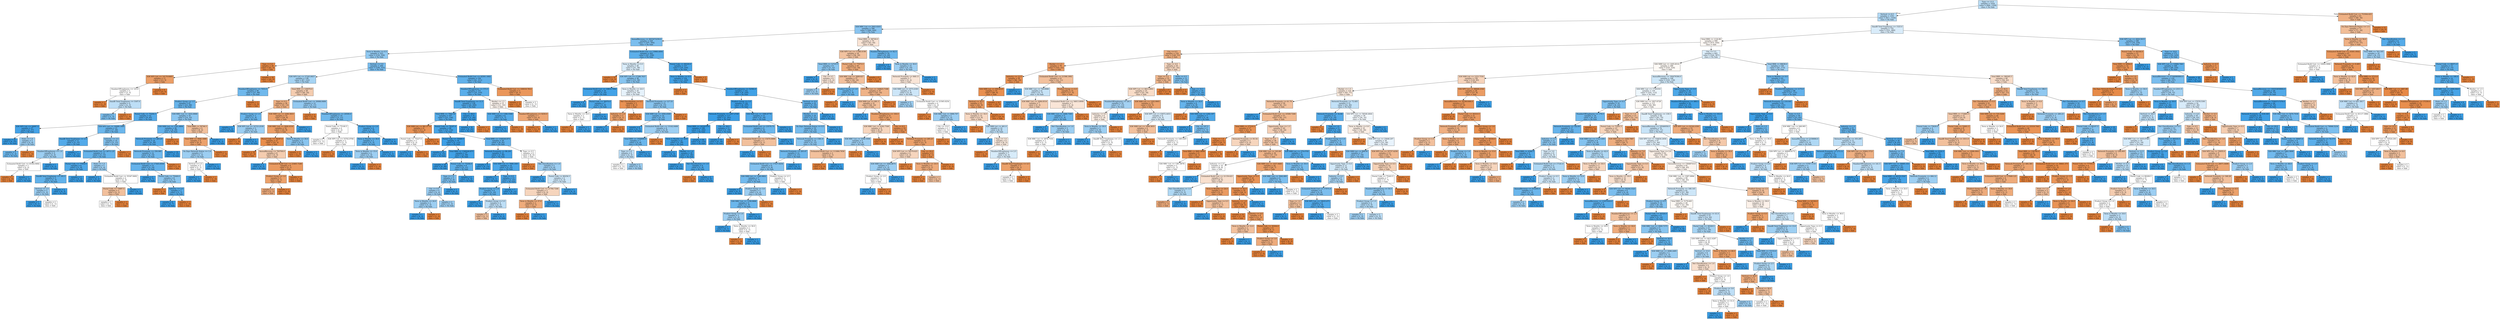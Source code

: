 digraph Tree {
node [shape=box, style="filled", color="black"] ;
0 [label="Type <= 13.5\nsamples = 1434\nvalue = [900, 1358]\nclass = No Sale", fillcolor="#399de556"] ;
1 [label="Vertical <= 6.5\nsamples = 1351\nvalue = [811, 1324]\nclass = No Sale", fillcolor="#399de563"] ;
0 -> 1 [labeldistance=2.5, labelangle=45, headlabel="True"] ;
2 [label="X36 MRC List <= 2943.0203\nsamples = 596\nvalue = [260, 644]\nclass = No Sale", fillcolor="#399de598"] ;
1 -> 2 ;
3 [label="AnnualRevenue <= 4933472256.0\nsamples = 526\nvalue = [197, 594]\nclass = No Sale", fillcolor="#399de5aa"] ;
2 -> 3 ;
4 [label="Term in Months <= 0.5\nsamples = 323\nvalue = [150, 336]\nclass = No Sale", fillcolor="#399de58d"] ;
3 -> 4 ;
5 [label="Type <= 0.5\nsamples = 29\nvalue = [42, 3]\nclass = Sale", fillcolor="#e58139ed"] ;
4 -> 5 ;
6 [label="X36 NPV List <= 14179.6465\nsamples = 11\nvalue = [13, 3]\nclass = Sale", fillcolor="#e58139c4"] ;
5 -> 6 ;
7 [label="NumberOfEmployees <= 125.0\nsamples = 5\nvalue = [3, 3]\nclass = Sale", fillcolor="#e5813900"] ;
6 -> 7 ;
8 [label="samples = 1\nvalue = [1, 0]\nclass = Sale", fillcolor="#e58139ff"] ;
7 -> 8 ;
9 [label="DandB Total Employees <= 3167.0\nsamples = 4\nvalue = [2, 3]\nclass = No Sale", fillcolor="#399de555"] ;
7 -> 9 ;
10 [label="samples = 3\nvalue = [1, 3]\nclass = No Sale", fillcolor="#399de5aa"] ;
9 -> 10 ;
11 [label="samples = 1\nvalue = [1, 0]\nclass = Sale", fillcolor="#e58139ff"] ;
9 -> 11 ;
12 [label="samples = 6\nvalue = [10, 0]\nclass = Sale", fillcolor="#e58139ff"] ;
6 -> 12 ;
13 [label="samples = 18\nvalue = [29, 0]\nclass = Sale", fillcolor="#e58139ff"] ;
5 -> 13 ;
14 [label="Vertical <= 5.0\nsamples = 294\nvalue = [108, 333]\nclass = No Sale", fillcolor="#399de5ac"] ;
4 -> 14 ;
15 [label="X36 NPV List <= 27245.8457\nsamples = 138\nvalue = [67, 122]\nclass = No Sale", fillcolor="#399de573"] ;
14 -> 15 ;
16 [label="NumberOfEmployees <= 7053.0\nsamples = 90\nvalue = [27, 98]\nclass = No Sale", fillcolor="#399de5b9"] ;
15 -> 16 ;
17 [label="Product Group <= 1.5\nsamples = 87\nvalue = [23, 98]\nclass = No Sale", fillcolor="#399de5c3"] ;
16 -> 17 ;
18 [label="Postal Code <= 75204.5\nsamples = 52\nvalue = [9, 65]\nclass = No Sale", fillcolor="#399de5dc"] ;
17 -> 18 ;
19 [label="X36 NPV List <= 24087.5\nsamples = 27\nvalue = [2, 37]\nclass = No Sale", fillcolor="#399de5f1"] ;
18 -> 19 ;
20 [label="samples = 24\nvalue = [0, 33]\nclass = No Sale", fillcolor="#399de5ff"] ;
19 -> 20 ;
21 [label="State <= 1.0\nsamples = 3\nvalue = [2, 4]\nclass = No Sale", fillcolor="#399de57f"] ;
19 -> 21 ;
22 [label="samples = 2\nvalue = [1, 4]\nclass = No Sale", fillcolor="#399de5bf"] ;
21 -> 22 ;
23 [label="samples = 1\nvalue = [1, 0]\nclass = Sale", fillcolor="#e58139ff"] ;
21 -> 23 ;
24 [label="X36 NPV List <= 16489.1484\nsamples = 25\nvalue = [7, 28]\nclass = No Sale", fillcolor="#399de5bf"] ;
18 -> 24 ;
25 [label="DandB Total Employees <= 2.5\nsamples = 11\nvalue = [2, 15]\nclass = No Sale", fillcolor="#399de5dd"] ;
24 -> 25 ;
26 [label="NumberOfEmployees <= 1.0\nsamples = 4\nvalue = [2, 4]\nclass = No Sale", fillcolor="#399de57f"] ;
25 -> 26 ;
27 [label="Estimated Build Cost <= 45302.9492\nsamples = 3\nvalue = [2, 2]\nclass = Sale", fillcolor="#e5813900"] ;
26 -> 27 ;
28 [label="samples = 2\nvalue = [2, 0]\nclass = Sale", fillcolor="#e58139ff"] ;
27 -> 28 ;
29 [label="samples = 1\nvalue = [0, 2]\nclass = No Sale", fillcolor="#399de5ff"] ;
27 -> 29 ;
30 [label="samples = 1\nvalue = [0, 2]\nclass = No Sale", fillcolor="#399de5ff"] ;
26 -> 30 ;
31 [label="samples = 7\nvalue = [0, 11]\nclass = No Sale", fillcolor="#399de5ff"] ;
25 -> 31 ;
32 [label="Industry <= 3.5\nsamples = 14\nvalue = [5, 13]\nclass = No Sale", fillcolor="#399de59d"] ;
24 -> 32 ;
33 [label="Estimated Build Cost <= 26711.25\nsamples = 13\nvalue = [3, 13]\nclass = No Sale", fillcolor="#399de5c4"] ;
32 -> 33 ;
34 [label="Postal Code <= 77659.5\nsamples = 8\nvalue = [1, 9]\nclass = No Sale", fillcolor="#399de5e3"] ;
33 -> 34 ;
35 [label="DandB Total Employees <= 193.5\nsamples = 5\nvalue = [1, 5]\nclass = No Sale", fillcolor="#399de5cc"] ;
34 -> 35 ;
36 [label="Vertical <= 1.5\nsamples = 3\nvalue = [1, 2]\nclass = No Sale", fillcolor="#399de57f"] ;
35 -> 36 ;
37 [label="samples = 1\nvalue = [0, 1]\nclass = No Sale", fillcolor="#399de5ff"] ;
36 -> 37 ;
38 [label="samples = 2\nvalue = [1, 1]\nclass = Sale", fillcolor="#e5813900"] ;
36 -> 38 ;
39 [label="samples = 2\nvalue = [0, 3]\nclass = No Sale", fillcolor="#399de5ff"] ;
35 -> 39 ;
40 [label="samples = 3\nvalue = [0, 4]\nclass = No Sale", fillcolor="#399de5ff"] ;
34 -> 40 ;
41 [label="State <= 1.5\nsamples = 5\nvalue = [2, 4]\nclass = No Sale", fillcolor="#399de57f"] ;
33 -> 41 ;
42 [label="samples = 1\nvalue = [0, 2]\nclass = No Sale", fillcolor="#399de5ff"] ;
41 -> 42 ;
43 [label="Estimated Build Cost <= 35347.9492\nsamples = 4\nvalue = [2, 2]\nclass = Sale", fillcolor="#e5813900"] ;
41 -> 43 ;
44 [label="Postal Code <= 75697.5\nsamples = 3\nvalue = [2, 1]\nclass = Sale", fillcolor="#e581397f"] ;
43 -> 44 ;
45 [label="samples = 2\nvalue = [1, 1]\nclass = Sale", fillcolor="#e5813900"] ;
44 -> 45 ;
46 [label="samples = 1\nvalue = [1, 0]\nclass = Sale", fillcolor="#e58139ff"] ;
44 -> 46 ;
47 [label="samples = 1\nvalue = [0, 1]\nclass = No Sale", fillcolor="#399de5ff"] ;
43 -> 47 ;
48 [label="samples = 1\nvalue = [2, 0]\nclass = Sale", fillcolor="#e58139ff"] ;
32 -> 48 ;
49 [label="X36 MRC List <= 1632.6968\nsamples = 35\nvalue = [14, 33]\nclass = No Sale", fillcolor="#399de593"] ;
17 -> 49 ;
50 [label="X36 NRR List <= 1161.0894\nsamples = 26\nvalue = [6, 29]\nclass = No Sale", fillcolor="#399de5ca"] ;
49 -> 50 ;
51 [label="Network Proximity <= 283.25\nsamples = 24\nvalue = [4, 29]\nclass = No Sale", fillcolor="#399de5dc"] ;
50 -> 51 ;
52 [label="Network Proximity <= 256.985\nsamples = 14\nvalue = [4, 14]\nclass = No Sale", fillcolor="#399de5b6"] ;
51 -> 52 ;
53 [label="Estimated Build Cost <= 17445.6504\nsamples = 13\nvalue = [3, 14]\nclass = No Sale", fillcolor="#399de5c8"] ;
52 -> 53 ;
54 [label="samples = 5\nvalue = [0, 7]\nclass = No Sale", fillcolor="#399de5ff"] ;
53 -> 54 ;
55 [label="Postal Code <= 75049.0\nsamples = 8\nvalue = [3, 7]\nclass = No Sale", fillcolor="#399de592"] ;
53 -> 55 ;
56 [label="samples = 1\nvalue = [2, 0]\nclass = Sale", fillcolor="#e58139ff"] ;
55 -> 56 ;
57 [label="Industry <= 3.5\nsamples = 7\nvalue = [1, 7]\nclass = No Sale", fillcolor="#399de5db"] ;
55 -> 57 ;
58 [label="samples = 6\nvalue = [0, 7]\nclass = No Sale", fillcolor="#399de5ff"] ;
57 -> 58 ;
59 [label="samples = 1\nvalue = [1, 0]\nclass = Sale", fillcolor="#e58139ff"] ;
57 -> 59 ;
60 [label="samples = 1\nvalue = [1, 0]\nclass = Sale", fillcolor="#e58139ff"] ;
52 -> 60 ;
61 [label="samples = 10\nvalue = [0, 15]\nclass = No Sale", fillcolor="#399de5ff"] ;
51 -> 61 ;
62 [label="samples = 2\nvalue = [2, 0]\nclass = Sale", fillcolor="#e58139ff"] ;
50 -> 62 ;
63 [label="Total BRR <= 59746.5\nsamples = 9\nvalue = [8, 4]\nclass = Sale", fillcolor="#e581397f"] ;
49 -> 63 ;
64 [label="Total BRR <= 5846.1899\nsamples = 8\nvalue = [8, 2]\nclass = Sale", fillcolor="#e58139bf"] ;
63 -> 64 ;
65 [label="On Zayo Network Status <= 1.0\nsamples = 3\nvalue = [1, 2]\nclass = No Sale", fillcolor="#399de57f"] ;
64 -> 65 ;
66 [label="Vertical <= 2.5\nsamples = 2\nvalue = [1, 1]\nclass = Sale", fillcolor="#e5813900"] ;
65 -> 66 ;
67 [label="samples = 1\nvalue = [0, 1]\nclass = No Sale", fillcolor="#399de5ff"] ;
66 -> 67 ;
68 [label="samples = 1\nvalue = [1, 0]\nclass = Sale", fillcolor="#e58139ff"] ;
66 -> 68 ;
69 [label="samples = 1\nvalue = [0, 1]\nclass = No Sale", fillcolor="#399de5ff"] ;
65 -> 69 ;
70 [label="samples = 5\nvalue = [7, 0]\nclass = Sale", fillcolor="#e58139ff"] ;
64 -> 70 ;
71 [label="samples = 1\nvalue = [0, 2]\nclass = No Sale", fillcolor="#399de5ff"] ;
63 -> 71 ;
72 [label="samples = 3\nvalue = [4, 0]\nclass = Sale", fillcolor="#e58139ff"] ;
16 -> 72 ;
73 [label="Total BRR <= 120070.0\nsamples = 48\nvalue = [40, 24]\nclass = Sale", fillcolor="#e5813966"] ;
15 -> 73 ;
74 [label="Type <= 0.5\nsamples = 36\nvalue = [35, 13]\nclass = Sale", fillcolor="#e58139a0"] ;
73 -> 74 ;
75 [label="Product Group <= 1.5\nsamples = 3\nvalue = [1, 4]\nclass = No Sale", fillcolor="#399de5bf"] ;
74 -> 75 ;
76 [label="samples = 1\nvalue = [0, 2]\nclass = No Sale", fillcolor="#399de5ff"] ;
75 -> 76 ;
77 [label="X36 NPV List <= 32723.2539\nsamples = 2\nvalue = [1, 2]\nclass = No Sale", fillcolor="#399de57f"] ;
75 -> 77 ;
78 [label="samples = 1\nvalue = [1, 0]\nclass = Sale", fillcolor="#e58139ff"] ;
77 -> 78 ;
79 [label="samples = 1\nvalue = [0, 2]\nclass = No Sale", fillcolor="#399de5ff"] ;
77 -> 79 ;
80 [label="X36 NRR List <= 2266.5833\nsamples = 33\nvalue = [34, 9]\nclass = Sale", fillcolor="#e58139bb"] ;
74 -> 80 ;
81 [label="X36 MRC List <= 2644.4316\nsamples = 32\nvalue = [34, 8]\nclass = Sale", fillcolor="#e58139c3"] ;
80 -> 81 ;
82 [label="Postal Code <= 78187.0\nsamples = 27\nvalue = [32, 3]\nclass = Sale", fillcolor="#e58139e7"] ;
81 -> 82 ;
83 [label="samples = 19\nvalue = [27, 0]\nclass = Sale", fillcolor="#e58139ff"] ;
82 -> 83 ;
84 [label="AnnualRevenue <= 783700.0\nsamples = 8\nvalue = [5, 3]\nclass = Sale", fillcolor="#e5813966"] ;
82 -> 84 ;
85 [label="samples = 2\nvalue = [0, 2]\nclass = No Sale", fillcolor="#399de5ff"] ;
84 -> 85 ;
86 [label="Estimated Build Cost <= 23465.7246\nsamples = 6\nvalue = [5, 1]\nclass = Sale", fillcolor="#e58139cc"] ;
84 -> 86 ;
87 [label="Product Group <= 1.0\nsamples = 5\nvalue = [4, 1]\nclass = Sale", fillcolor="#e58139bf"] ;
86 -> 87 ;
88 [label="samples = 4\nvalue = [3, 1]\nclass = Sale", fillcolor="#e58139aa"] ;
87 -> 88 ;
89 [label="samples = 1\nvalue = [1, 0]\nclass = Sale", fillcolor="#e58139ff"] ;
87 -> 89 ;
90 [label="samples = 1\nvalue = [1, 0]\nclass = Sale", fillcolor="#e58139ff"] ;
86 -> 90 ;
91 [label="Term in Months <= 30.0\nsamples = 5\nvalue = [2, 5]\nclass = No Sale", fillcolor="#399de599"] ;
81 -> 91 ;
92 [label="samples = 2\nvalue = [2, 0]\nclass = Sale", fillcolor="#e58139ff"] ;
91 -> 92 ;
93 [label="samples = 3\nvalue = [0, 5]\nclass = No Sale", fillcolor="#399de5ff"] ;
91 -> 93 ;
94 [label="samples = 1\nvalue = [0, 1]\nclass = No Sale", fillcolor="#399de5ff"] ;
80 -> 94 ;
95 [label="Estimated Build Cost <= 20084.6484\nsamples = 12\nvalue = [5, 11]\nclass = No Sale", fillcolor="#399de58b"] ;
73 -> 95 ;
96 [label="samples = 2\nvalue = [2, 0]\nclass = Sale", fillcolor="#e58139ff"] ;
95 -> 96 ;
97 [label="NumberOfEmployees <= 20500.0\nsamples = 10\nvalue = [3, 11]\nclass = No Sale", fillcolor="#399de5b9"] ;
95 -> 97 ;
98 [label="Postal Code <= 75140.5\nsamples = 4\nvalue = [2, 2]\nclass = Sale", fillcolor="#e5813900"] ;
97 -> 98 ;
99 [label="samples = 2\nvalue = [1, 1]\nclass = Sale", fillcolor="#e5813900"] ;
98 -> 99 ;
100 [label="X36 NPV List <= 33702.9766\nsamples = 2\nvalue = [1, 1]\nclass = Sale", fillcolor="#e5813900"] ;
98 -> 100 ;
101 [label="samples = 1\nvalue = [1, 0]\nclass = Sale", fillcolor="#e58139ff"] ;
100 -> 101 ;
102 [label="samples = 1\nvalue = [0, 1]\nclass = No Sale", fillcolor="#399de5ff"] ;
100 -> 102 ;
103 [label="Product Group <= 2.0\nsamples = 6\nvalue = [1, 9]\nclass = No Sale", fillcolor="#399de5e3"] ;
97 -> 103 ;
104 [label="Term in Months <= 30.0\nsamples = 3\nvalue = [1, 5]\nclass = No Sale", fillcolor="#399de5cc"] ;
103 -> 104 ;
105 [label="Term in Months <= 15.0\nsamples = 2\nvalue = [1, 2]\nclass = No Sale", fillcolor="#399de57f"] ;
104 -> 105 ;
106 [label="samples = 1\nvalue = [0, 2]\nclass = No Sale", fillcolor="#399de5ff"] ;
105 -> 106 ;
107 [label="samples = 1\nvalue = [1, 0]\nclass = Sale", fillcolor="#e58139ff"] ;
105 -> 107 ;
108 [label="samples = 1\nvalue = [0, 3]\nclass = No Sale", fillcolor="#399de5ff"] ;
104 -> 108 ;
109 [label="samples = 3\nvalue = [0, 4]\nclass = No Sale", fillcolor="#399de5ff"] ;
103 -> 109 ;
110 [label="Estimated Build Cost <= 42501.1602\nsamples = 156\nvalue = [41, 211]\nclass = No Sale", fillcolor="#399de5cd"] ;
14 -> 110 ;
111 [label="NumberOfEmployees <= 573.5\nsamples = 151\nvalue = [35, 210]\nclass = No Sale", fillcolor="#399de5d4"] ;
110 -> 111 ;
112 [label="DandB Total Employees <= 11.5\nsamples = 138\nvalue = [24, 200]\nclass = No Sale", fillcolor="#399de5e0"] ;
111 -> 112 ;
113 [label="Total BRR <= 7942.54\nsamples = 107\nvalue = [23, 156]\nclass = No Sale", fillcolor="#399de5d9"] ;
112 -> 113 ;
114 [label="X36 NRR List <= 981.0774\nsamples = 8\nvalue = [13, 2]\nclass = Sale", fillcolor="#e58139d8"] ;
113 -> 114 ;
115 [label="Postal Code <= 75227.0\nsamples = 3\nvalue = [2, 2]\nclass = Sale", fillcolor="#e5813900"] ;
114 -> 115 ;
116 [label="samples = 2\nvalue = [0, 2]\nclass = No Sale", fillcolor="#399de5ff"] ;
115 -> 116 ;
117 [label="samples = 1\nvalue = [2, 0]\nclass = Sale", fillcolor="#e58139ff"] ;
115 -> 117 ;
118 [label="samples = 5\nvalue = [11, 0]\nclass = Sale", fillcolor="#e58139ff"] ;
114 -> 118 ;
119 [label="Postal Code <= 78187.0\nsamples = 99\nvalue = [10, 154]\nclass = No Sale", fillcolor="#399de5ee"] ;
113 -> 119 ;
120 [label="Postal Code <= 75049.5\nsamples = 70\nvalue = [2, 112]\nclass = No Sale", fillcolor="#399de5fa"] ;
119 -> 120 ;
121 [label="samples = 33\nvalue = [0, 53]\nclass = No Sale", fillcolor="#399de5ff"] ;
120 -> 121 ;
122 [label="Total BRR <= 1349240.875\nsamples = 37\nvalue = [2, 59]\nclass = No Sale", fillcolor="#399de5f6"] ;
120 -> 122 ;
123 [label="samples = 29\nvalue = [0, 48]\nclass = No Sale", fillcolor="#399de5ff"] ;
122 -> 123 ;
124 [label="Postal Code <= 75204.0\nsamples = 8\nvalue = [2, 11]\nclass = No Sale", fillcolor="#399de5d1"] ;
122 -> 124 ;
125 [label="Type <= 1.5\nsamples = 5\nvalue = [2, 6]\nclass = No Sale", fillcolor="#399de5aa"] ;
124 -> 125 ;
126 [label="City <= 6.0\nsamples = 4\nvalue = [2, 4]\nclass = No Sale", fillcolor="#399de57f"] ;
125 -> 126 ;
127 [label="Term in Months <= 24.0\nsamples = 2\nvalue = [1, 2]\nclass = No Sale", fillcolor="#399de57f"] ;
126 -> 127 ;
128 [label="samples = 1\nvalue = [0, 2]\nclass = No Sale", fillcolor="#399de5ff"] ;
127 -> 128 ;
129 [label="samples = 1\nvalue = [1, 0]\nclass = Sale", fillcolor="#e58139ff"] ;
127 -> 129 ;
130 [label="samples = 2\nvalue = [1, 2]\nclass = No Sale", fillcolor="#399de57f"] ;
126 -> 130 ;
131 [label="samples = 1\nvalue = [0, 2]\nclass = No Sale", fillcolor="#399de5ff"] ;
125 -> 131 ;
132 [label="samples = 3\nvalue = [0, 5]\nclass = No Sale", fillcolor="#399de5ff"] ;
124 -> 132 ;
133 [label="Total BRR <= 1349240.875\nsamples = 29\nvalue = [8, 42]\nclass = No Sale", fillcolor="#399de5ce"] ;
119 -> 133 ;
134 [label="Network Proximity <= 88.295\nsamples = 23\nvalue = [2, 36]\nclass = No Sale", fillcolor="#399de5f1"] ;
133 -> 134 ;
135 [label="samples = 9\nvalue = [0, 13]\nclass = No Sale", fillcolor="#399de5ff"] ;
134 -> 135 ;
136 [label="X36 NRR List <= 7906.2461\nsamples = 14\nvalue = [2, 23]\nclass = No Sale", fillcolor="#399de5e9"] ;
134 -> 136 ;
137 [label="samples = 1\nvalue = [0, 1]\nclass = No Sale", fillcolor="#399de5ff"] ;
136 -> 137 ;
138 [label="Type <= 0.5\nsamples = 13\nvalue = [2, 22]\nclass = No Sale", fillcolor="#399de5e8"] ;
136 -> 138 ;
139 [label="Product Group <= 1.0\nsamples = 6\nvalue = [2, 10]\nclass = No Sale", fillcolor="#399de5cc"] ;
138 -> 139 ;
140 [label="samples = 2\nvalue = [0, 7]\nclass = No Sale", fillcolor="#399de5ff"] ;
139 -> 140 ;
141 [label="Product Group <= 5.5\nsamples = 4\nvalue = [2, 3]\nclass = No Sale", fillcolor="#399de555"] ;
139 -> 141 ;
142 [label="samples = 3\nvalue = [2, 1]\nclass = Sale", fillcolor="#e581397f"] ;
141 -> 142 ;
143 [label="samples = 1\nvalue = [0, 2]\nclass = No Sale", fillcolor="#399de5ff"] ;
141 -> 143 ;
144 [label="samples = 7\nvalue = [0, 12]\nclass = No Sale", fillcolor="#399de5ff"] ;
138 -> 144 ;
145 [label="Type <= 0.5\nsamples = 6\nvalue = [6, 6]\nclass = Sale", fillcolor="#e5813900"] ;
133 -> 145 ;
146 [label="samples = 1\nvalue = [3, 0]\nclass = Sale", fillcolor="#e58139ff"] ;
145 -> 146 ;
147 [label="Net Classification <= 1.0\nsamples = 5\nvalue = [3, 6]\nclass = No Sale", fillcolor="#399de57f"] ;
145 -> 147 ;
148 [label="samples = 1\nvalue = [0, 2]\nclass = No Sale", fillcolor="#399de5ff"] ;
147 -> 148 ;
149 [label="Postal Code <= 80256.5\nsamples = 4\nvalue = [3, 4]\nclass = No Sale", fillcolor="#399de540"] ;
147 -> 149 ;
150 [label="Estimated Build Cost <= 21764.7246\nsamples = 3\nvalue = [3, 2]\nclass = Sale", fillcolor="#e5813955"] ;
149 -> 150 ;
151 [label="Term in Months <= 37.0\nsamples = 2\nvalue = [3, 1]\nclass = Sale", fillcolor="#e58139aa"] ;
150 -> 151 ;
152 [label="samples = 1\nvalue = [3, 0]\nclass = Sale", fillcolor="#e58139ff"] ;
151 -> 152 ;
153 [label="samples = 1\nvalue = [0, 1]\nclass = No Sale", fillcolor="#399de5ff"] ;
151 -> 153 ;
154 [label="samples = 1\nvalue = [0, 1]\nclass = No Sale", fillcolor="#399de5ff"] ;
150 -> 154 ;
155 [label="samples = 1\nvalue = [0, 2]\nclass = No Sale", fillcolor="#399de5ff"] ;
149 -> 155 ;
156 [label="City <= 48.0\nsamples = 31\nvalue = [1, 44]\nclass = No Sale", fillcolor="#399de5f9"] ;
112 -> 156 ;
157 [label="samples = 30\nvalue = [0, 44]\nclass = No Sale", fillcolor="#399de5ff"] ;
156 -> 157 ;
158 [label="samples = 1\nvalue = [1, 0]\nclass = Sale", fillcolor="#e58139ff"] ;
156 -> 158 ;
159 [label="Market <= 1.5\nsamples = 13\nvalue = [11, 10]\nclass = Sale", fillcolor="#e5813917"] ;
111 -> 159 ;
160 [label="X36 NRR List <= 1396.5588\nsamples = 6\nvalue = [1, 7]\nclass = No Sale", fillcolor="#399de5db"] ;
159 -> 160 ;
161 [label="samples = 5\nvalue = [0, 7]\nclass = No Sale", fillcolor="#399de5ff"] ;
160 -> 161 ;
162 [label="samples = 1\nvalue = [1, 0]\nclass = Sale", fillcolor="#e58139ff"] ;
160 -> 162 ;
163 [label="NumberOfEmployees <= 9250.0\nsamples = 7\nvalue = [10, 3]\nclass = Sale", fillcolor="#e58139b3"] ;
159 -> 163 ;
164 [label="samples = 6\nvalue = [10, 0]\nclass = Sale", fillcolor="#e58139ff"] ;
163 -> 164 ;
165 [label="samples = 1\nvalue = [0, 3]\nclass = No Sale", fillcolor="#399de5ff"] ;
163 -> 165 ;
166 [label="Estimated Build Cost <= 100018.7812\nsamples = 5\nvalue = [6, 1]\nclass = Sale", fillcolor="#e58139d4"] ;
110 -> 166 ;
167 [label="samples = 3\nvalue = [5, 0]\nclass = Sale", fillcolor="#e58139ff"] ;
166 -> 167 ;
168 [label="samples = 2\nvalue = [1, 1]\nclass = Sale", fillcolor="#e5813900"] ;
166 -> 168 ;
169 [label="Estimated Build Cost <= 13968.4004\nsamples = 203\nvalue = [47, 258]\nclass = No Sale", fillcolor="#399de5d1"] ;
3 -> 169 ;
170 [label="Term in Months <= 0.5\nsamples = 46\nvalue = [31, 38]\nclass = No Sale", fillcolor="#399de52f"] ;
169 -> 170 ;
171 [label="samples = 10\nvalue = [16, 0]\nclass = Sale", fillcolor="#e58139ff"] ;
170 -> 171 ;
172 [label="X36 NPV List <= 27296.7637\nsamples = 36\nvalue = [15, 38]\nclass = No Sale", fillcolor="#399de59a"] ;
170 -> 172 ;
173 [label="Estimated Build Cost <= 10812.7002\nsamples = 16\nvalue = [1, 22]\nclass = No Sale", fillcolor="#399de5f3"] ;
172 -> 173 ;
174 [label="samples = 9\nvalue = [0, 13]\nclass = No Sale", fillcolor="#399de5ff"] ;
173 -> 174 ;
175 [label="Postal Code <= 30070.0\nsamples = 7\nvalue = [1, 9]\nclass = No Sale", fillcolor="#399de5e3"] ;
173 -> 175 ;
176 [label="Term in Months <= 18.5\nsamples = 2\nvalue = [1, 1]\nclass = Sale", fillcolor="#e5813900"] ;
175 -> 176 ;
177 [label="samples = 1\nvalue = [1, 0]\nclass = Sale", fillcolor="#e58139ff"] ;
176 -> 177 ;
178 [label="samples = 1\nvalue = [0, 1]\nclass = No Sale", fillcolor="#399de5ff"] ;
176 -> 178 ;
179 [label="samples = 5\nvalue = [0, 8]\nclass = No Sale", fillcolor="#399de5ff"] ;
175 -> 179 ;
180 [label="Term in Months <= 24.0\nsamples = 20\nvalue = [14, 16]\nclass = No Sale", fillcolor="#399de520"] ;
172 -> 180 ;
181 [label="Net Classification <= 0.5\nsamples = 5\nvalue = [8, 1]\nclass = Sale", fillcolor="#e58139df"] ;
180 -> 181 ;
182 [label="Industry <= 1.0\nsamples = 3\nvalue = [4, 1]\nclass = Sale", fillcolor="#e58139bf"] ;
181 -> 182 ;
183 [label="samples = 1\nvalue = [0, 1]\nclass = No Sale", fillcolor="#399de5ff"] ;
182 -> 183 ;
184 [label="samples = 2\nvalue = [4, 0]\nclass = Sale", fillcolor="#e58139ff"] ;
182 -> 184 ;
185 [label="samples = 2\nvalue = [4, 0]\nclass = Sale", fillcolor="#e58139ff"] ;
181 -> 185 ;
186 [label="Network Proximity <= 127.53\nsamples = 15\nvalue = [6, 15]\nclass = No Sale", fillcolor="#399de599"] ;
180 -> 186 ;
187 [label="X36 NRR List <= 1856.4509\nsamples = 14\nvalue = [4, 15]\nclass = No Sale", fillcolor="#399de5bb"] ;
186 -> 187 ;
188 [label="samples = 6\nvalue = [0, 7]\nclass = No Sale", fillcolor="#399de5ff"] ;
187 -> 188 ;
189 [label="Estimated Build Cost <= 13142.0498\nsamples = 8\nvalue = [4, 8]\nclass = No Sale", fillcolor="#399de57f"] ;
187 -> 189 ;
190 [label="Total BRR <= 1958899.0\nsamples = 7\nvalue = [2, 8]\nclass = No Sale", fillcolor="#399de5bf"] ;
189 -> 190 ;
191 [label="Type <= 1.0\nsamples = 4\nvalue = [2, 3]\nclass = No Sale", fillcolor="#399de555"] ;
190 -> 191 ;
192 [label="samples = 2\nvalue = [1, 1]\nclass = Sale", fillcolor="#e5813900"] ;
191 -> 192 ;
193 [label="samples = 2\nvalue = [1, 2]\nclass = No Sale", fillcolor="#399de57f"] ;
191 -> 193 ;
194 [label="samples = 3\nvalue = [0, 5]\nclass = No Sale", fillcolor="#399de5ff"] ;
190 -> 194 ;
195 [label="samples = 1\nvalue = [2, 0]\nclass = Sale", fillcolor="#e58139ff"] ;
189 -> 195 ;
196 [label="samples = 1\nvalue = [2, 0]\nclass = Sale", fillcolor="#e58139ff"] ;
186 -> 196 ;
197 [label="Postal Code <= 80320.0\nsamples = 157\nvalue = [16, 220]\nclass = No Sale", fillcolor="#399de5ec"] ;
169 -> 197 ;
198 [label="Term in Months <= 0.5\nsamples = 154\nvalue = [11, 220]\nclass = No Sale", fillcolor="#399de5f2"] ;
197 -> 198 ;
199 [label="samples = 2\nvalue = [2, 0]\nclass = Sale", fillcolor="#e58139ff"] ;
198 -> 199 ;
200 [label="NumberOfEmployees <= 52582.0\nsamples = 152\nvalue = [9, 220]\nclass = No Sale", fillcolor="#399de5f5"] ;
198 -> 200 ;
201 [label="Product Group <= 3.5\nsamples = 130\nvalue = [4, 197]\nclass = No Sale", fillcolor="#399de5fa"] ;
200 -> 201 ;
202 [label="Network Proximity <= 1057.2749\nsamples = 117\nvalue = [2, 181]\nclass = No Sale", fillcolor="#399de5fc"] ;
201 -> 202 ;
203 [label="Total BRR <= 2432979.0\nsamples = 106\nvalue = [1, 162]\nclass = No Sale", fillcolor="#399de5fd"] ;
202 -> 203 ;
204 [label="Term in Months <= 30.0\nsamples = 22\nvalue = [1, 29]\nclass = No Sale", fillcolor="#399de5f6"] ;
203 -> 204 ;
205 [label="samples = 2\nvalue = [0, 3]\nclass = No Sale", fillcolor="#399de5ff"] ;
204 -> 205 ;
206 [label="Market <= 1.0\nsamples = 20\nvalue = [1, 26]\nclass = No Sale", fillcolor="#399de5f5"] ;
204 -> 206 ;
207 [label="samples = 11\nvalue = [0, 17]\nclass = No Sale", fillcolor="#399de5ff"] ;
206 -> 207 ;
208 [label="Net Classification <= 1.0\nsamples = 9\nvalue = [1, 9]\nclass = No Sale", fillcolor="#399de5e3"] ;
206 -> 208 ;
209 [label="samples = 1\nvalue = [1, 0]\nclass = Sale", fillcolor="#e58139ff"] ;
208 -> 209 ;
210 [label="samples = 8\nvalue = [0, 9]\nclass = No Sale", fillcolor="#399de5ff"] ;
208 -> 210 ;
211 [label="samples = 84\nvalue = [0, 133]\nclass = No Sale", fillcolor="#399de5ff"] ;
203 -> 211 ;
212 [label="City <= 38.0\nsamples = 11\nvalue = [1, 19]\nclass = No Sale", fillcolor="#399de5f2"] ;
202 -> 212 ;
213 [label="samples = 10\nvalue = [0, 19]\nclass = No Sale", fillcolor="#399de5ff"] ;
212 -> 213 ;
214 [label="samples = 1\nvalue = [1, 0]\nclass = Sale", fillcolor="#e58139ff"] ;
212 -> 214 ;
215 [label="X36 NRR List <= 1990.8779\nsamples = 13\nvalue = [2, 16]\nclass = No Sale", fillcolor="#399de5df"] ;
201 -> 215 ;
216 [label="Estimated Build Cost <= 23570.75\nsamples = 9\nvalue = [2, 8]\nclass = No Sale", fillcolor="#399de5bf"] ;
215 -> 216 ;
217 [label="Estimated Build Cost <= 15470.0996\nsamples = 3\nvalue = [2, 1]\nclass = Sale", fillcolor="#e581397f"] ;
216 -> 217 ;
218 [label="samples = 1\nvalue = [0, 1]\nclass = No Sale", fillcolor="#399de5ff"] ;
217 -> 218 ;
219 [label="samples = 2\nvalue = [2, 0]\nclass = Sale", fillcolor="#e58139ff"] ;
217 -> 219 ;
220 [label="samples = 6\nvalue = [0, 7]\nclass = No Sale", fillcolor="#399de5ff"] ;
216 -> 220 ;
221 [label="samples = 4\nvalue = [0, 8]\nclass = No Sale", fillcolor="#399de5ff"] ;
215 -> 221 ;
222 [label="Vertical <= 4.0\nsamples = 22\nvalue = [5, 23]\nclass = No Sale", fillcolor="#399de5c8"] ;
200 -> 222 ;
223 [label="Market <= 1.5\nsamples = 20\nvalue = [5, 21]\nclass = No Sale", fillcolor="#399de5c2"] ;
222 -> 223 ;
224 [label="On Zayo Network Status <= 0.5\nsamples = 16\nvalue = [5, 16]\nclass = No Sale", fillcolor="#399de5af"] ;
223 -> 224 ;
225 [label="Network Proximity <= 1581.9\nsamples = 14\nvalue = [5, 12]\nclass = No Sale", fillcolor="#399de595"] ;
224 -> 225 ;
226 [label="Network Proximity <= 203.47\nsamples = 12\nvalue = [3, 11]\nclass = No Sale", fillcolor="#399de5b9"] ;
225 -> 226 ;
227 [label="Estimated Build Cost <= 17037.0254\nsamples = 9\nvalue = [3, 8]\nclass = No Sale", fillcolor="#399de59f"] ;
226 -> 227 ;
228 [label="X36 NRR List <= 1340.9802\nsamples = 7\nvalue = [2, 7]\nclass = No Sale", fillcolor="#399de5b6"] ;
227 -> 228 ;
229 [label="samples = 2\nvalue = [0, 3]\nclass = No Sale", fillcolor="#399de5ff"] ;
228 -> 229 ;
230 [label="Product Group <= 3.0\nsamples = 5\nvalue = [2, 4]\nclass = No Sale", fillcolor="#399de57f"] ;
228 -> 230 ;
231 [label="X36 MRC List <= 1558.9666\nsamples = 4\nvalue = [1, 4]\nclass = No Sale", fillcolor="#399de5bf"] ;
230 -> 231 ;
232 [label="Product Group <= 1.0\nsamples = 3\nvalue = [1, 2]\nclass = No Sale", fillcolor="#399de57f"] ;
231 -> 232 ;
233 [label="samples = 1\nvalue = [0, 1]\nclass = No Sale", fillcolor="#399de5ff"] ;
232 -> 233 ;
234 [label="Term in Months <= 30.0\nsamples = 2\nvalue = [1, 1]\nclass = Sale", fillcolor="#e5813900"] ;
232 -> 234 ;
235 [label="samples = 1\nvalue = [1, 0]\nclass = Sale", fillcolor="#e58139ff"] ;
234 -> 235 ;
236 [label="samples = 1\nvalue = [0, 1]\nclass = No Sale", fillcolor="#399de5ff"] ;
234 -> 236 ;
237 [label="samples = 1\nvalue = [0, 2]\nclass = No Sale", fillcolor="#399de5ff"] ;
231 -> 237 ;
238 [label="samples = 1\nvalue = [1, 0]\nclass = Sale", fillcolor="#e58139ff"] ;
230 -> 238 ;
239 [label="Product Group <= 2.5\nsamples = 2\nvalue = [1, 1]\nclass = Sale", fillcolor="#e5813900"] ;
227 -> 239 ;
240 [label="samples = 1\nvalue = [0, 1]\nclass = No Sale", fillcolor="#399de5ff"] ;
239 -> 240 ;
241 [label="samples = 1\nvalue = [1, 0]\nclass = Sale", fillcolor="#e58139ff"] ;
239 -> 241 ;
242 [label="samples = 3\nvalue = [0, 3]\nclass = No Sale", fillcolor="#399de5ff"] ;
226 -> 242 ;
243 [label="Estimated Build Cost <= 111684.7656\nsamples = 2\nvalue = [2, 1]\nclass = Sale", fillcolor="#e581397f"] ;
225 -> 243 ;
244 [label="samples = 1\nvalue = [2, 0]\nclass = Sale", fillcolor="#e58139ff"] ;
243 -> 244 ;
245 [label="samples = 1\nvalue = [0, 1]\nclass = No Sale", fillcolor="#399de5ff"] ;
243 -> 245 ;
246 [label="samples = 2\nvalue = [0, 4]\nclass = No Sale", fillcolor="#399de5ff"] ;
224 -> 246 ;
247 [label="samples = 4\nvalue = [0, 5]\nclass = No Sale", fillcolor="#399de5ff"] ;
223 -> 247 ;
248 [label="samples = 2\nvalue = [0, 2]\nclass = No Sale", fillcolor="#399de5ff"] ;
222 -> 248 ;
249 [label="samples = 3\nvalue = [5, 0]\nclass = Sale", fillcolor="#e58139ff"] ;
197 -> 249 ;
250 [label="Total BRR <= 88749.0\nsamples = 70\nvalue = [63, 50]\nclass = Sale", fillcolor="#e5813935"] ;
2 -> 250 ;
251 [label="X36 NPV List <= 17380.4199\nsamples = 54\nvalue = [58, 30]\nclass = Sale", fillcolor="#e581397b"] ;
250 -> 251 ;
252 [label="Total BRR <= 12725.5\nsamples = 9\nvalue = [5, 12]\nclass = No Sale", fillcolor="#399de595"] ;
251 -> 252 ;
253 [label="samples = 3\nvalue = [0, 8]\nclass = No Sale", fillcolor="#399de5ff"] ;
252 -> 253 ;
254 [label="City <= 4.5\nsamples = 6\nvalue = [5, 4]\nclass = Sale", fillcolor="#e5813933"] ;
252 -> 254 ;
255 [label="samples = 4\nvalue = [2, 4]\nclass = No Sale", fillcolor="#399de57f"] ;
254 -> 255 ;
256 [label="samples = 2\nvalue = [3, 0]\nclass = Sale", fillcolor="#e58139ff"] ;
254 -> 256 ;
257 [label="Postal Code <= 77673.5\nsamples = 45\nvalue = [53, 18]\nclass = Sale", fillcolor="#e58139a8"] ;
251 -> 257 ;
258 [label="X36 MRC List <= 3069.627\nsamples = 37\nvalue = [36, 18]\nclass = Sale", fillcolor="#e581397f"] ;
257 -> 258 ;
259 [label="Product Group <= 1.0\nsamples = 2\nvalue = [1, 4]\nclass = No Sale", fillcolor="#399de5bf"] ;
258 -> 259 ;
260 [label="samples = 1\nvalue = [1, 0]\nclass = Sale", fillcolor="#e58139ff"] ;
259 -> 260 ;
261 [label="samples = 1\nvalue = [0, 4]\nclass = No Sale", fillcolor="#399de5ff"] ;
259 -> 261 ;
262 [label="X36 NPV List <= 140825.7188\nsamples = 35\nvalue = [35, 14]\nclass = Sale", fillcolor="#e5813999"] ;
258 -> 262 ;
263 [label="X36 NRR List <= 691.5\nsamples = 31\nvalue = [28, 14]\nclass = Sale", fillcolor="#e581397f"] ;
262 -> 263 ;
264 [label="samples = 4\nvalue = [0, 7]\nclass = No Sale", fillcolor="#399de5ff"] ;
263 -> 264 ;
265 [label="NumberOfEmployees <= 336.0\nsamples = 27\nvalue = [28, 7]\nclass = Sale", fillcolor="#e58139bf"] ;
263 -> 265 ;
266 [label="X36 MRC List <= 4392.7549\nsamples = 8\nvalue = [6, 4]\nclass = Sale", fillcolor="#e5813955"] ;
265 -> 266 ;
267 [label="X36 MRC List <= 3508.1938\nsamples = 5\nvalue = [2, 4]\nclass = No Sale", fillcolor="#399de57f"] ;
266 -> 267 ;
268 [label="samples = 2\nvalue = [2, 0]\nclass = Sale", fillcolor="#e58139ff"] ;
267 -> 268 ;
269 [label="samples = 3\nvalue = [0, 4]\nclass = No Sale", fillcolor="#399de5ff"] ;
267 -> 269 ;
270 [label="samples = 3\nvalue = [4, 0]\nclass = Sale", fillcolor="#e58139ff"] ;
266 -> 270 ;
271 [label="City <= 8.5\nsamples = 19\nvalue = [22, 3]\nclass = Sale", fillcolor="#e58139dc"] ;
265 -> 271 ;
272 [label="samples = 7\nvalue = [10, 0]\nclass = Sale", fillcolor="#e58139ff"] ;
271 -> 272 ;
273 [label="Network Proximity <= 285.23\nsamples = 12\nvalue = [12, 3]\nclass = Sale", fillcolor="#e58139bf"] ;
271 -> 273 ;
274 [label="X36 NPV List <= 54579.625\nsamples = 4\nvalue = [3, 2]\nclass = Sale", fillcolor="#e5813955"] ;
273 -> 274 ;
275 [label="X36 NRR List <= 1846.8674\nsamples = 3\nvalue = [1, 2]\nclass = No Sale", fillcolor="#399de57f"] ;
274 -> 275 ;
276 [label="Product Group <= 2.0\nsamples = 2\nvalue = [1, 1]\nclass = Sale", fillcolor="#e5813900"] ;
275 -> 276 ;
277 [label="samples = 1\nvalue = [0, 1]\nclass = No Sale", fillcolor="#399de5ff"] ;
276 -> 277 ;
278 [label="samples = 1\nvalue = [1, 0]\nclass = Sale", fillcolor="#e58139ff"] ;
276 -> 278 ;
279 [label="samples = 1\nvalue = [0, 1]\nclass = No Sale", fillcolor="#399de5ff"] ;
275 -> 279 ;
280 [label="samples = 1\nvalue = [2, 0]\nclass = Sale", fillcolor="#e58139ff"] ;
274 -> 280 ;
281 [label="City <= 20.0\nsamples = 8\nvalue = [9, 1]\nclass = Sale", fillcolor="#e58139e3"] ;
273 -> 281 ;
282 [label="Term in Months <= 24.0\nsamples = 4\nvalue = [3, 1]\nclass = Sale", fillcolor="#e58139aa"] ;
281 -> 282 ;
283 [label="samples = 1\nvalue = [1, 0]\nclass = Sale", fillcolor="#e58139ff"] ;
282 -> 283 ;
284 [label="samples = 3\nvalue = [2, 1]\nclass = Sale", fillcolor="#e581397f"] ;
282 -> 284 ;
285 [label="samples = 4\nvalue = [6, 0]\nclass = Sale", fillcolor="#e58139ff"] ;
281 -> 285 ;
286 [label="samples = 4\nvalue = [7, 0]\nclass = Sale", fillcolor="#e58139ff"] ;
262 -> 286 ;
287 [label="samples = 8\nvalue = [17, 0]\nclass = Sale", fillcolor="#e58139ff"] ;
257 -> 287 ;
288 [label="NumberOfEmployees <= 62.5\nsamples = 16\nvalue = [5, 20]\nclass = No Sale", fillcolor="#399de5bf"] ;
250 -> 288 ;
289 [label="samples = 6\nvalue = [0, 10]\nclass = No Sale", fillcolor="#399de5ff"] ;
288 -> 289 ;
290 [label="Term in Months <= 30.0\nsamples = 10\nvalue = [5, 10]\nclass = No Sale", fillcolor="#399de57f"] ;
288 -> 290 ;
291 [label="Network Proximity <= 848.13\nsamples = 7\nvalue = [5, 4]\nclass = Sale", fillcolor="#e5813933"] ;
290 -> 291 ;
292 [label="X36 NRR List <= 2573.2183\nsamples = 6\nvalue = [3, 4]\nclass = No Sale", fillcolor="#399de540"] ;
291 -> 292 ;
293 [label="samples = 2\nvalue = [1, 2]\nclass = No Sale", fillcolor="#399de57f"] ;
292 -> 293 ;
294 [label="Estimated Build Cost <= 21565.0254\nsamples = 4\nvalue = [2, 2]\nclass = Sale", fillcolor="#e5813900"] ;
292 -> 294 ;
295 [label="samples = 1\nvalue = [1, 0]\nclass = Sale", fillcolor="#e58139ff"] ;
294 -> 295 ;
296 [label="X36 MRC List <= 5990.707\nsamples = 3\nvalue = [1, 2]\nclass = No Sale", fillcolor="#399de57f"] ;
294 -> 296 ;
297 [label="City <= 15.0\nsamples = 2\nvalue = [1, 1]\nclass = Sale", fillcolor="#e5813900"] ;
296 -> 297 ;
298 [label="samples = 1\nvalue = [1, 0]\nclass = Sale", fillcolor="#e58139ff"] ;
297 -> 298 ;
299 [label="samples = 1\nvalue = [0, 1]\nclass = No Sale", fillcolor="#399de5ff"] ;
297 -> 299 ;
300 [label="samples = 1\nvalue = [0, 1]\nclass = No Sale", fillcolor="#399de5ff"] ;
296 -> 300 ;
301 [label="samples = 1\nvalue = [2, 0]\nclass = Sale", fillcolor="#e58139ff"] ;
291 -> 301 ;
302 [label="samples = 3\nvalue = [0, 6]\nclass = No Sale", fillcolor="#399de5ff"] ;
290 -> 302 ;
303 [label="DandB Total Employees <= 1525.0\nsamples = 755\nvalue = [551, 680]\nclass = No Sale", fillcolor="#399de530"] ;
1 -> 303 ;
304 [label="Total BRR <= 1124.96\nsamples = 569\nvalue = [475, 450]\nclass = Sale", fillcolor="#e581390d"] ;
303 -> 304 ;
305 [label="City <= 6.5\nsamples = 124\nvalue = [149, 53]\nclass = Sale", fillcolor="#e58139a4"] ;
304 -> 305 ;
306 [label="Market <= 1.5\nsamples = 79\nvalue = [102, 21]\nclass = Sale", fillcolor="#e58139ca"] ;
305 -> 306 ;
307 [label="Industry <= 12.5\nsamples = 56\nvalue = [80, 10]\nclass = Sale", fillcolor="#e58139df"] ;
306 -> 307 ;
308 [label="X36 NRR List <= 950.8125\nsamples = 55\nvalue = [80, 9]\nclass = Sale", fillcolor="#e58139e2"] ;
307 -> 308 ;
309 [label="Vertical <= 30.5\nsamples = 31\nvalue = [42, 9]\nclass = Sale", fillcolor="#e58139c8"] ;
308 -> 309 ;
310 [label="Term in Months <= 18.0\nsamples = 14\nvalue = [13, 9]\nclass = Sale", fillcolor="#e581394e"] ;
309 -> 310 ;
311 [label="samples = 4\nvalue = [7, 0]\nclass = Sale", fillcolor="#e58139ff"] ;
310 -> 311 ;
312 [label="X36 NRR List <= 461.0\nsamples = 10\nvalue = [6, 9]\nclass = No Sale", fillcolor="#399de555"] ;
310 -> 312 ;
313 [label="samples = 2\nvalue = [0, 4]\nclass = No Sale", fillcolor="#399de5ff"] ;
312 -> 313 ;
314 [label="Type <= 1.0\nsamples = 8\nvalue = [6, 5]\nclass = Sale", fillcolor="#e581392a"] ;
312 -> 314 ;
315 [label="samples = 1\nvalue = [2, 0]\nclass = Sale", fillcolor="#e58139ff"] ;
314 -> 315 ;
316 [label="NumberOfEmployees <= 2.5\nsamples = 7\nvalue = [4, 5]\nclass = No Sale", fillcolor="#399de533"] ;
314 -> 316 ;
317 [label="samples = 2\nvalue = [0, 4]\nclass = No Sale", fillcolor="#399de5ff"] ;
316 -> 317 ;
318 [label="DandB Total Employees <= 4.5\nsamples = 5\nvalue = [4, 1]\nclass = Sale", fillcolor="#e58139bf"] ;
316 -> 318 ;
319 [label="samples = 2\nvalue = [1, 1]\nclass = Sale", fillcolor="#e5813900"] ;
318 -> 319 ;
320 [label="samples = 3\nvalue = [3, 0]\nclass = Sale", fillcolor="#e58139ff"] ;
318 -> 320 ;
321 [label="samples = 17\nvalue = [29, 0]\nclass = Sale", fillcolor="#e58139ff"] ;
309 -> 321 ;
322 [label="samples = 24\nvalue = [38, 0]\nclass = Sale", fillcolor="#e58139ff"] ;
308 -> 322 ;
323 [label="samples = 1\nvalue = [0, 1]\nclass = No Sale", fillcolor="#399de5ff"] ;
307 -> 323 ;
324 [label="Estimated Build Cost <= 21598.1992\nsamples = 23\nvalue = [22, 11]\nclass = Sale", fillcolor="#e581397f"] ;
306 -> 324 ;
325 [label="X36 MRC List <= 749.6966\nsamples = 9\nvalue = [5, 7]\nclass = No Sale", fillcolor="#399de549"] ;
324 -> 325 ;
326 [label="samples = 2\nvalue = [0, 4]\nclass = No Sale", fillcolor="#399de5ff"] ;
325 -> 326 ;
327 [label="X36 MRC List <= 2094.6516\nsamples = 7\nvalue = [5, 3]\nclass = Sale", fillcolor="#e5813966"] ;
325 -> 327 ;
328 [label="samples = 4\nvalue = [5, 0]\nclass = Sale", fillcolor="#e58139ff"] ;
327 -> 328 ;
329 [label="samples = 3\nvalue = [0, 3]\nclass = No Sale", fillcolor="#399de5ff"] ;
327 -> 329 ;
330 [label="Product Group <= 0.5\nsamples = 14\nvalue = [17, 4]\nclass = Sale", fillcolor="#e58139c3"] ;
324 -> 330 ;
331 [label="Estimated Build Cost <= 34813.8008\nsamples = 7\nvalue = [5, 4]\nclass = Sale", fillcolor="#e5813933"] ;
330 -> 331 ;
332 [label="X36 MRC List <= 2488.7305\nsamples = 5\nvalue = [1, 4]\nclass = No Sale", fillcolor="#399de5bf"] ;
331 -> 332 ;
333 [label="samples = 2\nvalue = [0, 2]\nclass = No Sale", fillcolor="#399de5ff"] ;
332 -> 333 ;
334 [label="Net Classification <= 1.0\nsamples = 3\nvalue = [1, 2]\nclass = No Sale", fillcolor="#399de57f"] ;
332 -> 334 ;
335 [label="X36 MRC List <= 2878.7334\nsamples = 2\nvalue = [1, 1]\nclass = Sale", fillcolor="#e5813900"] ;
334 -> 335 ;
336 [label="samples = 1\nvalue = [1, 0]\nclass = Sale", fillcolor="#e58139ff"] ;
335 -> 336 ;
337 [label="samples = 1\nvalue = [0, 1]\nclass = No Sale", fillcolor="#399de5ff"] ;
335 -> 337 ;
338 [label="samples = 1\nvalue = [0, 1]\nclass = No Sale", fillcolor="#399de5ff"] ;
334 -> 338 ;
339 [label="samples = 2\nvalue = [4, 0]\nclass = Sale", fillcolor="#e58139ff"] ;
331 -> 339 ;
340 [label="samples = 7\nvalue = [12, 0]\nclass = Sale", fillcolor="#e58139ff"] ;
330 -> 340 ;
341 [label="Type <= 4.0\nsamples = 45\nvalue = [47, 32]\nclass = Sale", fillcolor="#e5813951"] ;
305 -> 341 ;
342 [label="Type <= 2.5\nsamples = 33\nvalue = [42, 18]\nclass = Sale", fillcolor="#e5813992"] ;
341 -> 342 ;
343 [label="X36 NPV List <= 8812.4941\nsamples = 25\nvalue = [25, 18]\nclass = Sale", fillcolor="#e5813947"] ;
342 -> 343 ;
344 [label="NumberOfEmployees <= 26.5\nsamples = 10\nvalue = [7, 13]\nclass = No Sale", fillcolor="#399de576"] ;
343 -> 344 ;
345 [label="Industry <= 9.5\nsamples = 6\nvalue = [7, 6]\nclass = Sale", fillcolor="#e5813924"] ;
344 -> 345 ;
346 [label="Term in Months <= 30.0\nsamples = 3\nvalue = [3, 6]\nclass = No Sale", fillcolor="#399de57f"] ;
345 -> 346 ;
347 [label="samples = 1\nvalue = [0, 3]\nclass = No Sale", fillcolor="#399de5ff"] ;
346 -> 347 ;
348 [label="DandB Total Employees <= 1.5\nsamples = 2\nvalue = [3, 3]\nclass = Sale", fillcolor="#e5813900"] ;
346 -> 348 ;
349 [label="samples = 1\nvalue = [0, 3]\nclass = No Sale", fillcolor="#399de5ff"] ;
348 -> 349 ;
350 [label="samples = 1\nvalue = [3, 0]\nclass = Sale", fillcolor="#e58139ff"] ;
348 -> 350 ;
351 [label="samples = 3\nvalue = [4, 0]\nclass = Sale", fillcolor="#e58139ff"] ;
345 -> 351 ;
352 [label="samples = 4\nvalue = [0, 7]\nclass = No Sale", fillcolor="#399de5ff"] ;
344 -> 352 ;
353 [label="X36 NRR List <= 1202.9905\nsamples = 15\nvalue = [18, 5]\nclass = Sale", fillcolor="#e58139b8"] ;
343 -> 353 ;
354 [label="samples = 9\nvalue = [14, 0]\nclass = Sale", fillcolor="#e58139ff"] ;
353 -> 354 ;
355 [label="X36 NPV List <= 43672.4453\nsamples = 6\nvalue = [4, 5]\nclass = No Sale", fillcolor="#399de533"] ;
353 -> 355 ;
356 [label="X36 NRR List <= 1606.3655\nsamples = 4\nvalue = [4, 2]\nclass = Sale", fillcolor="#e581397f"] ;
355 -> 356 ;
357 [label="samples = 1\nvalue = [0, 2]\nclass = No Sale", fillcolor="#399de5ff"] ;
356 -> 357 ;
358 [label="samples = 3\nvalue = [4, 0]\nclass = Sale", fillcolor="#e58139ff"] ;
356 -> 358 ;
359 [label="samples = 2\nvalue = [0, 3]\nclass = No Sale", fillcolor="#399de5ff"] ;
355 -> 359 ;
360 [label="samples = 8\nvalue = [17, 0]\nclass = Sale", fillcolor="#e58139ff"] ;
342 -> 360 ;
361 [label="State <= 0.5\nsamples = 12\nvalue = [5, 14]\nclass = No Sale", fillcolor="#399de5a4"] ;
341 -> 361 ;
362 [label="samples = 2\nvalue = [3, 0]\nclass = Sale", fillcolor="#e58139ff"] ;
361 -> 362 ;
363 [label="Type <= 10.5\nsamples = 10\nvalue = [2, 14]\nclass = No Sale", fillcolor="#399de5db"] ;
361 -> 363 ;
364 [label="Term in Months <= 24.0\nsamples = 8\nvalue = [2, 9]\nclass = No Sale", fillcolor="#399de5c6"] ;
363 -> 364 ;
365 [label="samples = 1\nvalue = [1, 0]\nclass = Sale", fillcolor="#e58139ff"] ;
364 -> 365 ;
366 [label="X36 NRR List <= 1292.197\nsamples = 7\nvalue = [1, 9]\nclass = No Sale", fillcolor="#399de5e3"] ;
364 -> 366 ;
367 [label="samples = 4\nvalue = [0, 6]\nclass = No Sale", fillcolor="#399de5ff"] ;
366 -> 367 ;
368 [label="City <= 107.5\nsamples = 3\nvalue = [1, 3]\nclass = No Sale", fillcolor="#399de5aa"] ;
366 -> 368 ;
369 [label="Network Proximity <= 1403.825\nsamples = 2\nvalue = [1, 1]\nclass = Sale", fillcolor="#e5813900"] ;
368 -> 369 ;
370 [label="samples = 1\nvalue = [1, 0]\nclass = Sale", fillcolor="#e58139ff"] ;
369 -> 370 ;
371 [label="samples = 1\nvalue = [0, 1]\nclass = No Sale", fillcolor="#399de5ff"] ;
369 -> 371 ;
372 [label="samples = 1\nvalue = [0, 2]\nclass = No Sale", fillcolor="#399de5ff"] ;
368 -> 372 ;
373 [label="samples = 2\nvalue = [0, 5]\nclass = No Sale", fillcolor="#399de5ff"] ;
363 -> 373 ;
374 [label="City <= 5.5\nsamples = 445\nvalue = [326, 397]\nclass = No Sale", fillcolor="#399de52e"] ;
304 -> 374 ;
375 [label="X36 NRR List <= 1405.8314\nsamples = 286\nvalue = [235, 224]\nclass = Sale", fillcolor="#e581390c"] ;
374 -> 375 ;
376 [label="X36 NRR List <= 1253.7554\nsamples = 138\nvalue = [130, 85]\nclass = Sale", fillcolor="#e5813958"] ;
375 -> 376 ;
377 [label="Market <= 1.5\nsamples = 110\nvalue = [93, 77]\nclass = Sale", fillcolor="#e581392c"] ;
376 -> 377 ;
378 [label="Network Proximity <= 61.74\nsamples = 59\nvalue = [61, 31]\nclass = Sale", fillcolor="#e581397d"] ;
377 -> 378 ;
379 [label="samples = 2\nvalue = [0, 4]\nclass = No Sale", fillcolor="#399de5ff"] ;
378 -> 379 ;
380 [label="Estimated Build Cost <= 16589.7266\nsamples = 57\nvalue = [61, 27]\nclass = Sale", fillcolor="#e581398e"] ;
378 -> 380 ;
381 [label="Total BRR <= 27319.5\nsamples = 17\nvalue = [23, 3]\nclass = Sale", fillcolor="#e58139de"] ;
380 -> 381 ;
382 [label="Type <= 1.0\nsamples = 12\nvalue = [20, 1]\nclass = Sale", fillcolor="#e58139f2"] ;
381 -> 382 ;
383 [label="Total BRR <= 8681.6406\nsamples = 6\nvalue = [9, 1]\nclass = Sale", fillcolor="#e58139e3"] ;
382 -> 383 ;
384 [label="X36 MRC List <= 1361.9078\nsamples = 2\nvalue = [1, 1]\nclass = Sale", fillcolor="#e5813900"] ;
383 -> 384 ;
385 [label="samples = 1\nvalue = [1, 0]\nclass = Sale", fillcolor="#e58139ff"] ;
384 -> 385 ;
386 [label="samples = 1\nvalue = [0, 1]\nclass = No Sale", fillcolor="#399de5ff"] ;
384 -> 386 ;
387 [label="samples = 4\nvalue = [8, 0]\nclass = Sale", fillcolor="#e58139ff"] ;
383 -> 387 ;
388 [label="samples = 6\nvalue = [11, 0]\nclass = Sale", fillcolor="#e58139ff"] ;
382 -> 388 ;
389 [label="Network Proximity <= 93.54\nsamples = 5\nvalue = [3, 2]\nclass = Sale", fillcolor="#e5813955"] ;
381 -> 389 ;
390 [label="samples = 3\nvalue = [3, 0]\nclass = Sale", fillcolor="#e58139ff"] ;
389 -> 390 ;
391 [label="samples = 2\nvalue = [0, 2]\nclass = No Sale", fillcolor="#399de5ff"] ;
389 -> 391 ;
392 [label="Opportunity Type <= 1.5\nsamples = 40\nvalue = [38, 24]\nclass = Sale", fillcolor="#e581395e"] ;
380 -> 392 ;
393 [label="Type <= 2.5\nsamples = 39\nvalue = [38, 21]\nclass = Sale", fillcolor="#e5813972"] ;
392 -> 393 ;
394 [label="X36 MRC List <= 163.89\nsamples = 34\nvalue = [37, 15]\nclass = Sale", fillcolor="#e5813998"] ;
393 -> 394 ;
395 [label="Industry <= 1.5\nsamples = 10\nvalue = [8, 8]\nclass = Sale", fillcolor="#e5813900"] ;
394 -> 395 ;
396 [label="samples = 1\nvalue = [0, 2]\nclass = No Sale", fillcolor="#399de5ff"] ;
395 -> 396 ;
397 [label="Estimated Build Cost <= 21159.625\nsamples = 9\nvalue = [8, 6]\nclass = Sale", fillcolor="#e5813940"] ;
395 -> 397 ;
398 [label="Net Classification <= 1.0\nsamples = 5\nvalue = [3, 5]\nclass = No Sale", fillcolor="#399de566"] ;
397 -> 398 ;
399 [label="samples = 2\nvalue = [3, 1]\nclass = Sale", fillcolor="#e58139aa"] ;
398 -> 399 ;
400 [label="samples = 3\nvalue = [0, 4]\nclass = No Sale", fillcolor="#399de5ff"] ;
398 -> 400 ;
401 [label="Term in Months <= 24.0\nsamples = 4\nvalue = [5, 1]\nclass = Sale", fillcolor="#e58139cc"] ;
397 -> 401 ;
402 [label="samples = 2\nvalue = [3, 0]\nclass = Sale", fillcolor="#e58139ff"] ;
401 -> 402 ;
403 [label="Opportunity Type <= 0.5\nsamples = 2\nvalue = [2, 1]\nclass = Sale", fillcolor="#e581397f"] ;
401 -> 403 ;
404 [label="samples = 1\nvalue = [0, 1]\nclass = No Sale", fillcolor="#399de5ff"] ;
403 -> 404 ;
405 [label="samples = 1\nvalue = [2, 0]\nclass = Sale", fillcolor="#e58139ff"] ;
403 -> 405 ;
406 [label="X36 NRR List <= 1037.9485\nsamples = 24\nvalue = [29, 7]\nclass = Sale", fillcolor="#e58139c1"] ;
394 -> 406 ;
407 [label="Opportunity Type <= 0.5\nsamples = 20\nvalue = [28, 4]\nclass = Sale", fillcolor="#e58139db"] ;
406 -> 407 ;
408 [label="Vertical <= 42.5\nsamples = 19\nvalue = [28, 3]\nclass = Sale", fillcolor="#e58139e4"] ;
407 -> 408 ;
409 [label="Industry <= 1.0\nsamples = 18\nvalue = [28, 2]\nclass = Sale", fillcolor="#e58139ed"] ;
408 -> 409 ;
410 [label="samples = 10\nvalue = [17, 0]\nclass = Sale", fillcolor="#e58139ff"] ;
409 -> 410 ;
411 [label="Industry <= 4.0\nsamples = 8\nvalue = [11, 2]\nclass = Sale", fillcolor="#e58139d1"] ;
409 -> 411 ;
412 [label="Term in Months <= 12.0\nsamples = 2\nvalue = [2, 1]\nclass = Sale", fillcolor="#e581397f"] ;
411 -> 412 ;
413 [label="samples = 1\nvalue = [2, 0]\nclass = Sale", fillcolor="#e58139ff"] ;
412 -> 413 ;
414 [label="samples = 1\nvalue = [0, 1]\nclass = No Sale", fillcolor="#399de5ff"] ;
412 -> 414 ;
415 [label="Postal Code <= 30304.0\nsamples = 6\nvalue = [9, 1]\nclass = Sale", fillcolor="#e58139e3"] ;
411 -> 415 ;
416 [label="Product Group <= 1.0\nsamples = 2\nvalue = [3, 1]\nclass = Sale", fillcolor="#e58139aa"] ;
415 -> 416 ;
417 [label="samples = 1\nvalue = [3, 0]\nclass = Sale", fillcolor="#e58139ff"] ;
416 -> 417 ;
418 [label="samples = 1\nvalue = [0, 1]\nclass = No Sale", fillcolor="#399de5ff"] ;
416 -> 418 ;
419 [label="samples = 4\nvalue = [6, 0]\nclass = Sale", fillcolor="#e58139ff"] ;
415 -> 419 ;
420 [label="samples = 1\nvalue = [0, 1]\nclass = No Sale", fillcolor="#399de5ff"] ;
408 -> 420 ;
421 [label="samples = 1\nvalue = [0, 1]\nclass = No Sale", fillcolor="#399de5ff"] ;
407 -> 421 ;
422 [label="X36 MRC List <= 3042.895\nsamples = 4\nvalue = [1, 3]\nclass = No Sale", fillcolor="#399de5aa"] ;
406 -> 422 ;
423 [label="samples = 2\nvalue = [0, 2]\nclass = No Sale", fillcolor="#399de5ff"] ;
422 -> 423 ;
424 [label="samples = 2\nvalue = [1, 1]\nclass = Sale", fillcolor="#e5813900"] ;
422 -> 424 ;
425 [label="X36 NRR List <= 279.0785\nsamples = 5\nvalue = [1, 6]\nclass = No Sale", fillcolor="#399de5d4"] ;
393 -> 425 ;
426 [label="Term in Months <= 30.0\nsamples = 3\nvalue = [1, 3]\nclass = No Sale", fillcolor="#399de5aa"] ;
425 -> 426 ;
427 [label="samples = 1\nvalue = [1, 0]\nclass = Sale", fillcolor="#e58139ff"] ;
426 -> 427 ;
428 [label="samples = 2\nvalue = [0, 3]\nclass = No Sale", fillcolor="#399de5ff"] ;
426 -> 428 ;
429 [label="samples = 2\nvalue = [0, 3]\nclass = No Sale", fillcolor="#399de5ff"] ;
425 -> 429 ;
430 [label="samples = 1\nvalue = [0, 3]\nclass = No Sale", fillcolor="#399de5ff"] ;
392 -> 430 ;
431 [label="Network Proximity <= 72.405\nsamples = 51\nvalue = [32, 46]\nclass = No Sale", fillcolor="#399de54e"] ;
377 -> 431 ;
432 [label="Network Proximity <= 32.84\nsamples = 12\nvalue = [2, 14]\nclass = No Sale", fillcolor="#399de5db"] ;
431 -> 432 ;
433 [label="samples = 1\nvalue = [1, 0]\nclass = Sale", fillcolor="#e58139ff"] ;
432 -> 433 ;
434 [label="Type <= 1.0\nsamples = 11\nvalue = [1, 14]\nclass = No Sale", fillcolor="#399de5ed"] ;
432 -> 434 ;
435 [label="samples = 7\nvalue = [0, 11]\nclass = No Sale", fillcolor="#399de5ff"] ;
434 -> 435 ;
436 [label="Product Group <= 1.5\nsamples = 4\nvalue = [1, 3]\nclass = No Sale", fillcolor="#399de5aa"] ;
434 -> 436 ;
437 [label="samples = 3\nvalue = [0, 3]\nclass = No Sale", fillcolor="#399de5ff"] ;
436 -> 437 ;
438 [label="samples = 1\nvalue = [1, 0]\nclass = Sale", fillcolor="#e58139ff"] ;
436 -> 438 ;
439 [label="X36 NPV List <= 58548.4844\nsamples = 39\nvalue = [30, 32]\nclass = No Sale", fillcolor="#399de510"] ;
431 -> 439 ;
440 [label="Term in Months <= 6.0\nsamples = 35\nvalue = [30, 26]\nclass = Sale", fillcolor="#e5813922"] ;
439 -> 440 ;
441 [label="samples = 5\nvalue = [7, 0]\nclass = Sale", fillcolor="#e58139ff"] ;
440 -> 441 ;
442 [label="X36 NPV List <= 25646.207\nsamples = 30\nvalue = [23, 26]\nclass = No Sale", fillcolor="#399de51d"] ;
440 -> 442 ;
443 [label="X36 NRR List <= 898.95\nsamples = 17\nvalue = [7, 19]\nclass = No Sale", fillcolor="#399de5a1"] ;
442 -> 443 ;
444 [label="Opportunity Type <= 0.5\nsamples = 11\nvalue = [7, 9]\nclass = No Sale", fillcolor="#399de539"] ;
443 -> 444 ;
445 [label="Industry <= 8.5\nsamples = 9\nvalue = [5, 9]\nclass = No Sale", fillcolor="#399de571"] ;
444 -> 445 ;
446 [label="Estimated Build Cost <= 17571.0\nsamples = 8\nvalue = [3, 9]\nclass = No Sale", fillcolor="#399de5aa"] ;
445 -> 446 ;
447 [label="Type <= 1.0\nsamples = 2\nvalue = [2, 1]\nclass = Sale", fillcolor="#e581397f"] ;
446 -> 447 ;
448 [label="samples = 1\nvalue = [0, 1]\nclass = No Sale", fillcolor="#399de5ff"] ;
447 -> 448 ;
449 [label="samples = 1\nvalue = [2, 0]\nclass = Sale", fillcolor="#e58139ff"] ;
447 -> 449 ;
450 [label="X36 NPV List <= 19035.875\nsamples = 6\nvalue = [1, 8]\nclass = No Sale", fillcolor="#399de5df"] ;
446 -> 450 ;
451 [label="samples = 4\nvalue = [0, 7]\nclass = No Sale", fillcolor="#399de5ff"] ;
450 -> 451 ;
452 [label="samples = 2\nvalue = [1, 1]\nclass = Sale", fillcolor="#e5813900"] ;
450 -> 452 ;
453 [label="samples = 1\nvalue = [2, 0]\nclass = Sale", fillcolor="#e58139ff"] ;
445 -> 453 ;
454 [label="samples = 2\nvalue = [2, 0]\nclass = Sale", fillcolor="#e58139ff"] ;
444 -> 454 ;
455 [label="samples = 6\nvalue = [0, 10]\nclass = No Sale", fillcolor="#399de5ff"] ;
443 -> 455 ;
456 [label="X36 NPV List <= 35737.4258\nsamples = 13\nvalue = [16, 7]\nclass = Sale", fillcolor="#e581398f"] ;
442 -> 456 ;
457 [label="Opportunity Type <= 0.5\nsamples = 10\nvalue = [11, 7]\nclass = Sale", fillcolor="#e581395d"] ;
456 -> 457 ;
458 [label="Postal Code <= 75243.5\nsamples = 7\nvalue = [7, 7]\nclass = Sale", fillcolor="#e5813900"] ;
457 -> 458 ;
459 [label="NumberOfEmployees <= 50.5\nsamples = 5\nvalue = [3, 7]\nclass = No Sale", fillcolor="#399de592"] ;
458 -> 459 ;
460 [label="Product Group <= 1.5\nsamples = 4\nvalue = [3, 5]\nclass = No Sale", fillcolor="#399de566"] ;
459 -> 460 ;
461 [label="samples = 2\nvalue = [1, 2]\nclass = No Sale", fillcolor="#399de57f"] ;
460 -> 461 ;
462 [label="samples = 2\nvalue = [2, 3]\nclass = No Sale", fillcolor="#399de555"] ;
460 -> 462 ;
463 [label="samples = 1\nvalue = [0, 2]\nclass = No Sale", fillcolor="#399de5ff"] ;
459 -> 463 ;
464 [label="samples = 2\nvalue = [4, 0]\nclass = Sale", fillcolor="#e58139ff"] ;
458 -> 464 ;
465 [label="samples = 3\nvalue = [4, 0]\nclass = Sale", fillcolor="#e58139ff"] ;
457 -> 465 ;
466 [label="samples = 3\nvalue = [5, 0]\nclass = Sale", fillcolor="#e58139ff"] ;
456 -> 466 ;
467 [label="samples = 4\nvalue = [0, 6]\nclass = No Sale", fillcolor="#399de5ff"] ;
439 -> 467 ;
468 [label="X36 NPV List <= 88648.2344\nsamples = 28\nvalue = [37, 8]\nclass = Sale", fillcolor="#e58139c8"] ;
376 -> 468 ;
469 [label="AnnualRevenue <= 167801664.0\nsamples = 27\nvalue = [37, 6]\nclass = Sale", fillcolor="#e58139d6"] ;
468 -> 469 ;
470 [label="samples = 6\nvalue = [8, 0]\nclass = Sale", fillcolor="#e58139ff"] ;
469 -> 470 ;
471 [label="Postal Code <= 30310.5\nsamples = 21\nvalue = [29, 6]\nclass = Sale", fillcolor="#e58139ca"] ;
469 -> 471 ;
472 [label="Network Proximity <= 220.62\nsamples = 10\nvalue = [11, 4]\nclass = Sale", fillcolor="#e58139a2"] ;
471 -> 472 ;
473 [label="Product Group <= 1.5\nsamples = 2\nvalue = [2, 1]\nclass = Sale", fillcolor="#e581397f"] ;
472 -> 473 ;
474 [label="samples = 1\nvalue = [2, 0]\nclass = Sale", fillcolor="#e58139ff"] ;
473 -> 474 ;
475 [label="samples = 1\nvalue = [0, 1]\nclass = No Sale", fillcolor="#399de5ff"] ;
473 -> 475 ;
476 [label="Term in Months <= 18.0\nsamples = 8\nvalue = [9, 3]\nclass = Sale", fillcolor="#e58139aa"] ;
472 -> 476 ;
477 [label="samples = 5\nvalue = [8, 0]\nclass = Sale", fillcolor="#e58139ff"] ;
476 -> 477 ;
478 [label="Product Group <= 1.0\nsamples = 3\nvalue = [1, 3]\nclass = No Sale", fillcolor="#399de5aa"] ;
476 -> 478 ;
479 [label="samples = 2\nvalue = [0, 3]\nclass = No Sale", fillcolor="#399de5ff"] ;
478 -> 479 ;
480 [label="samples = 1\nvalue = [1, 0]\nclass = Sale", fillcolor="#e58139ff"] ;
478 -> 480 ;
481 [label="Product Group <= 1.0\nsamples = 11\nvalue = [18, 2]\nclass = Sale", fillcolor="#e58139e3"] ;
471 -> 481 ;
482 [label="Postal Code <= 30334.0\nsamples = 8\nvalue = [13, 2]\nclass = Sale", fillcolor="#e58139d8"] ;
481 -> 482 ;
483 [label="Term in Months <= 15.0\nsamples = 6\nvalue = [8, 2]\nclass = Sale", fillcolor="#e58139bf"] ;
482 -> 483 ;
484 [label="samples = 3\nvalue = [5, 0]\nclass = Sale", fillcolor="#e58139ff"] ;
483 -> 484 ;
485 [label="Term in Months <= 33.0\nsamples = 3\nvalue = [3, 2]\nclass = Sale", fillcolor="#e5813955"] ;
483 -> 485 ;
486 [label="samples = 1\nvalue = [0, 1]\nclass = No Sale", fillcolor="#399de5ff"] ;
485 -> 486 ;
487 [label="samples = 2\nvalue = [3, 1]\nclass = Sale", fillcolor="#e58139aa"] ;
485 -> 487 ;
488 [label="samples = 2\nvalue = [5, 0]\nclass = Sale", fillcolor="#e58139ff"] ;
482 -> 488 ;
489 [label="samples = 3\nvalue = [5, 0]\nclass = Sale", fillcolor="#e58139ff"] ;
481 -> 489 ;
490 [label="samples = 1\nvalue = [0, 2]\nclass = No Sale", fillcolor="#399de5ff"] ;
468 -> 490 ;
491 [label="AnnualRevenue <= 184476384.0\nsamples = 148\nvalue = [105, 139]\nclass = No Sale", fillcolor="#399de53e"] ;
375 -> 491 ;
492 [label="X36 MRC List <= 1758.616\nsamples = 130\nvalue = [102, 112]\nclass = No Sale", fillcolor="#399de517"] ;
491 -> 492 ;
493 [label="Opportunity Type <= 0.5\nsamples = 19\nvalue = [8, 22]\nclass = No Sale", fillcolor="#399de5a2"] ;
492 -> 493 ;
494 [label="NumberOfEmployees <= 170.5\nsamples = 18\nvalue = [6, 22]\nclass = No Sale", fillcolor="#399de5b9"] ;
493 -> 494 ;
495 [label="Network Proximity <= 322.63\nsamples = 17\nvalue = [5, 22]\nclass = No Sale", fillcolor="#399de5c5"] ;
494 -> 495 ;
496 [label="Industry <= 5.5\nsamples = 11\nvalue = [5, 12]\nclass = No Sale", fillcolor="#399de595"] ;
495 -> 496 ;
497 [label="Total BRR <= 4344.5\nsamples = 5\nvalue = [1, 7]\nclass = No Sale", fillcolor="#399de5db"] ;
496 -> 497 ;
498 [label="samples = 1\nvalue = [1, 0]\nclass = Sale", fillcolor="#e58139ff"] ;
497 -> 498 ;
499 [label="samples = 4\nvalue = [0, 7]\nclass = No Sale", fillcolor="#399de5ff"] ;
497 -> 499 ;
500 [label="Type <= 3.0\nsamples = 6\nvalue = [4, 5]\nclass = No Sale", fillcolor="#399de533"] ;
496 -> 500 ;
501 [label="Estimated Build Cost <= 17141.0\nsamples = 5\nvalue = [3, 5]\nclass = No Sale", fillcolor="#399de566"] ;
500 -> 501 ;
502 [label="samples = 1\nvalue = [0, 1]\nclass = No Sale", fillcolor="#399de5ff"] ;
501 -> 502 ;
503 [label="Product Group <= 0.5\nsamples = 4\nvalue = [3, 4]\nclass = No Sale", fillcolor="#399de540"] ;
501 -> 503 ;
504 [label="AnnualRevenue <= 553200.0\nsamples = 3\nvalue = [1, 4]\nclass = No Sale", fillcolor="#399de5bf"] ;
503 -> 504 ;
505 [label="samples = 2\nvalue = [1, 2]\nclass = No Sale", fillcolor="#399de57f"] ;
504 -> 505 ;
506 [label="samples = 1\nvalue = [0, 2]\nclass = No Sale", fillcolor="#399de5ff"] ;
504 -> 506 ;
507 [label="samples = 1\nvalue = [2, 0]\nclass = Sale", fillcolor="#e58139ff"] ;
503 -> 507 ;
508 [label="samples = 1\nvalue = [1, 0]\nclass = Sale", fillcolor="#e58139ff"] ;
500 -> 508 ;
509 [label="samples = 6\nvalue = [0, 10]\nclass = No Sale", fillcolor="#399de5ff"] ;
495 -> 509 ;
510 [label="samples = 1\nvalue = [1, 0]\nclass = Sale", fillcolor="#e58139ff"] ;
494 -> 510 ;
511 [label="samples = 1\nvalue = [2, 0]\nclass = Sale", fillcolor="#e58139ff"] ;
493 -> 511 ;
512 [label="X36 NRR List <= 1827.6729\nsamples = 111\nvalue = [94, 90]\nclass = Sale", fillcolor="#e581390b"] ;
492 -> 512 ;
513 [label="Type <= 1.5\nsamples = 27\nvalue = [31, 15]\nclass = Sale", fillcolor="#e5813984"] ;
512 -> 513 ;
514 [label="Postal Code <= 75201.5\nsamples = 23\nvalue = [23, 15]\nclass = Sale", fillcolor="#e5813959"] ;
513 -> 514 ;
515 [label="X36 NRR List <= 1722.1293\nsamples = 8\nvalue = [3, 8]\nclass = No Sale", fillcolor="#399de59f"] ;
514 -> 515 ;
516 [label="samples = 3\nvalue = [0, 3]\nclass = No Sale", fillcolor="#399de5ff"] ;
515 -> 516 ;
517 [label="Term in Months <= 42.0\nsamples = 5\nvalue = [3, 5]\nclass = No Sale", fillcolor="#399de566"] ;
515 -> 517 ;
518 [label="Term in Months <= 30.0\nsamples = 3\nvalue = [3, 2]\nclass = Sale", fillcolor="#e5813955"] ;
517 -> 518 ;
519 [label="Term in Months <= 12.0\nsamples = 2\nvalue = [1, 2]\nclass = No Sale", fillcolor="#399de57f"] ;
518 -> 519 ;
520 [label="samples = 1\nvalue = [1, 0]\nclass = Sale", fillcolor="#e58139ff"] ;
519 -> 520 ;
521 [label="samples = 1\nvalue = [0, 2]\nclass = No Sale", fillcolor="#399de5ff"] ;
519 -> 521 ;
522 [label="samples = 1\nvalue = [2, 0]\nclass = Sale", fillcolor="#e58139ff"] ;
518 -> 522 ;
523 [label="samples = 2\nvalue = [0, 3]\nclass = No Sale", fillcolor="#399de5ff"] ;
517 -> 523 ;
524 [label="X36 NRR List <= 1456.7987\nsamples = 15\nvalue = [20, 7]\nclass = Sale", fillcolor="#e58139a6"] ;
514 -> 524 ;
525 [label="samples = 1\nvalue = [0, 1]\nclass = No Sale", fillcolor="#399de5ff"] ;
524 -> 525 ;
526 [label="Industry <= 7.0\nsamples = 14\nvalue = [20, 6]\nclass = Sale", fillcolor="#e58139b3"] ;
524 -> 526 ;
527 [label="Opportunity Type <= 0.5\nsamples = 11\nvalue = [11, 6]\nclass = Sale", fillcolor="#e5813974"] ;
526 -> 527 ;
528 [label="Term in Months <= 18.0\nsamples = 10\nvalue = [8, 6]\nclass = Sale", fillcolor="#e5813940"] ;
527 -> 528 ;
529 [label="samples = 4\nvalue = [6, 0]\nclass = Sale", fillcolor="#e58139ff"] ;
528 -> 529 ;
530 [label="X36 NPV List <= 58204.1523\nsamples = 6\nvalue = [2, 6]\nclass = No Sale", fillcolor="#399de5aa"] ;
528 -> 530 ;
531 [label="AnnualRevenue <= 21851624.0\nsamples = 5\nvalue = [1, 6]\nclass = No Sale", fillcolor="#399de5d4"] ;
530 -> 531 ;
532 [label="samples = 4\nvalue = [0, 6]\nclass = No Sale", fillcolor="#399de5ff"] ;
531 -> 532 ;
533 [label="samples = 1\nvalue = [1, 0]\nclass = Sale", fillcolor="#e58139ff"] ;
531 -> 533 ;
534 [label="samples = 1\nvalue = [1, 0]\nclass = Sale", fillcolor="#e58139ff"] ;
530 -> 534 ;
535 [label="samples = 1\nvalue = [3, 0]\nclass = Sale", fillcolor="#e58139ff"] ;
527 -> 535 ;
536 [label="samples = 3\nvalue = [9, 0]\nclass = Sale", fillcolor="#e58139ff"] ;
526 -> 536 ;
537 [label="samples = 4\nvalue = [8, 0]\nclass = Sale", fillcolor="#e58139ff"] ;
513 -> 537 ;
538 [label="DandB Total Employees <= 139.5\nsamples = 84\nvalue = [63, 75]\nclass = No Sale", fillcolor="#399de529"] ;
512 -> 538 ;
539 [label="AnnualRevenue <= 19546058.0\nsamples = 74\nvalue = [51, 71]\nclass = No Sale", fillcolor="#399de548"] ;
538 -> 539 ;
540 [label="X36 NPV List <= 104834.2656\nsamples = 67\nvalue = [51, 60]\nclass = No Sale", fillcolor="#399de526"] ;
539 -> 540 ;
541 [label="Opportunity Type <= 2.0\nsamples = 62\nvalue = [51, 45]\nclass = Sale", fillcolor="#e581391e"] ;
540 -> 541 ;
542 [label="AnnualRevenue <= 15648733.0\nsamples = 61\nvalue = [49, 45]\nclass = Sale", fillcolor="#e5813915"] ;
541 -> 542 ;
543 [label="X36 MRC List <= 3387.0994\nsamples = 60\nvalue = [46, 45]\nclass = Sale", fillcolor="#e5813906"] ;
542 -> 543 ;
544 [label="Network Proximity <= 168.145\nsamples = 42\nvalue = [27, 36]\nclass = No Sale", fillcolor="#399de540"] ;
543 -> 544 ;
545 [label="Product Group <= 0.5\nsamples = 14\nvalue = [6, 16]\nclass = No Sale", fillcolor="#399de59f"] ;
544 -> 545 ;
546 [label="NumberOfEmployees <= 2.5\nsamples = 5\nvalue = [4, 2]\nclass = Sale", fillcolor="#e581397f"] ;
545 -> 546 ;
547 [label="Term in Months <= 20.0\nsamples = 2\nvalue = [1, 1]\nclass = Sale", fillcolor="#e5813900"] ;
546 -> 547 ;
548 [label="samples = 1\nvalue = [1, 0]\nclass = Sale", fillcolor="#e58139ff"] ;
547 -> 548 ;
549 [label="samples = 1\nvalue = [0, 1]\nclass = No Sale", fillcolor="#399de5ff"] ;
547 -> 549 ;
550 [label="Term in Months <= 18.0\nsamples = 3\nvalue = [3, 1]\nclass = Sale", fillcolor="#e58139aa"] ;
546 -> 550 ;
551 [label="samples = 2\nvalue = [3, 0]\nclass = Sale", fillcolor="#e58139ff"] ;
550 -> 551 ;
552 [label="samples = 1\nvalue = [0, 1]\nclass = No Sale", fillcolor="#399de5ff"] ;
550 -> 552 ;
553 [label="Postal Code <= 30326.0\nsamples = 9\nvalue = [2, 14]\nclass = No Sale", fillcolor="#399de5db"] ;
545 -> 553 ;
554 [label="X36 MRC List <= 2000.7375\nsamples = 5\nvalue = [2, 5]\nclass = No Sale", fillcolor="#399de599"] ;
553 -> 554 ;
555 [label="samples = 1\nvalue = [1, 0]\nclass = Sale", fillcolor="#e58139ff"] ;
554 -> 555 ;
556 [label="Vertical <= 16.5\nsamples = 4\nvalue = [1, 5]\nclass = No Sale", fillcolor="#399de5cc"] ;
554 -> 556 ;
557 [label="samples = 2\nvalue = [0, 3]\nclass = No Sale", fillcolor="#399de5ff"] ;
556 -> 557 ;
558 [label="X36 NRR List <= 2006.2495\nsamples = 2\nvalue = [1, 2]\nclass = No Sale", fillcolor="#399de57f"] ;
556 -> 558 ;
559 [label="samples = 1\nvalue = [1, 0]\nclass = Sale", fillcolor="#e58139ff"] ;
558 -> 559 ;
560 [label="samples = 1\nvalue = [0, 2]\nclass = No Sale", fillcolor="#399de5ff"] ;
558 -> 560 ;
561 [label="samples = 4\nvalue = [0, 9]\nclass = No Sale", fillcolor="#399de5ff"] ;
553 -> 561 ;
562 [label="Total BRR <= 5179.645\nsamples = 28\nvalue = [21, 20]\nclass = Sale", fillcolor="#e581390c"] ;
544 -> 562 ;
563 [label="samples = 3\nvalue = [7, 0]\nclass = Sale", fillcolor="#e58139ff"] ;
562 -> 563 ;
564 [label="DandB Total Employees <= 41.0\nsamples = 25\nvalue = [14, 20]\nclass = No Sale", fillcolor="#399de54d"] ;
562 -> 564 ;
565 [label="Postal Code <= 30329.5\nsamples = 23\nvalue = [11, 20]\nclass = No Sale", fillcolor="#399de573"] ;
564 -> 565 ;
566 [label="X36 NRR List <= 4412.4287\nsamples = 12\nvalue = [8, 8]\nclass = Sale", fillcolor="#e5813900"] ;
565 -> 566 ;
567 [label="Vertical <= 23.0\nsamples = 9\nvalue = [4, 7]\nclass = No Sale", fillcolor="#399de56d"] ;
566 -> 567 ;
568 [label="samples = 3\nvalue = [0, 4]\nclass = No Sale", fillcolor="#399de5ff"] ;
567 -> 568 ;
569 [label="Net Classification <= 1.0\nsamples = 6\nvalue = [4, 3]\nclass = Sale", fillcolor="#e5813940"] ;
567 -> 569 ;
570 [label="samples = 1\nvalue = [1, 0]\nclass = Sale", fillcolor="#e58139ff"] ;
569 -> 570 ;
571 [label="Product Group <= 1.0\nsamples = 5\nvalue = [3, 3]\nclass = Sale", fillcolor="#e5813900"] ;
569 -> 571 ;
572 [label="samples = 1\nvalue = [1, 0]\nclass = Sale", fillcolor="#e58139ff"] ;
571 -> 572 ;
573 [label="Product Group <= 3.0\nsamples = 4\nvalue = [2, 3]\nclass = No Sale", fillcolor="#399de555"] ;
571 -> 573 ;
574 [label="Term in Months <= 31.0\nsamples = 2\nvalue = [1, 1]\nclass = Sale", fillcolor="#e5813900"] ;
573 -> 574 ;
575 [label="samples = 1\nvalue = [0, 1]\nclass = No Sale", fillcolor="#399de5ff"] ;
574 -> 575 ;
576 [label="samples = 1\nvalue = [1, 0]\nclass = Sale", fillcolor="#e58139ff"] ;
574 -> 576 ;
577 [label="samples = 2\nvalue = [1, 2]\nclass = No Sale", fillcolor="#399de57f"] ;
573 -> 577 ;
578 [label="Term in Months <= 48.0\nsamples = 3\nvalue = [4, 1]\nclass = Sale", fillcolor="#e58139bf"] ;
566 -> 578 ;
579 [label="samples = 2\nvalue = [4, 0]\nclass = Sale", fillcolor="#e58139ff"] ;
578 -> 579 ;
580 [label="samples = 1\nvalue = [0, 1]\nclass = No Sale", fillcolor="#399de5ff"] ;
578 -> 580 ;
581 [label="Market <= 1.5\nsamples = 11\nvalue = [3, 12]\nclass = No Sale", fillcolor="#399de5bf"] ;
565 -> 581 ;
582 [label="samples = 2\nvalue = [0, 3]\nclass = No Sale", fillcolor="#399de5ff"] ;
581 -> 582 ;
583 [label="Total BRR <= 15153.0\nsamples = 9\nvalue = [3, 9]\nclass = No Sale", fillcolor="#399de5aa"] ;
581 -> 583 ;
584 [label="Product Group <= 2.5\nsamples = 6\nvalue = [3, 5]\nclass = No Sale", fillcolor="#399de566"] ;
583 -> 584 ;
585 [label="Vertical <= 26.0\nsamples = 4\nvalue = [3, 1]\nclass = Sale", fillcolor="#e58139aa"] ;
584 -> 585 ;
586 [label="samples = 1\nvalue = [1, 0]\nclass = Sale", fillcolor="#e58139ff"] ;
585 -> 586 ;
587 [label="Vertical <= 36.0\nsamples = 3\nvalue = [2, 1]\nclass = Sale", fillcolor="#e581397f"] ;
585 -> 587 ;
588 [label="samples = 2\nvalue = [1, 1]\nclass = Sale", fillcolor="#e5813900"] ;
587 -> 588 ;
589 [label="samples = 1\nvalue = [1, 0]\nclass = Sale", fillcolor="#e58139ff"] ;
587 -> 589 ;
590 [label="samples = 2\nvalue = [0, 4]\nclass = No Sale", fillcolor="#399de5ff"] ;
584 -> 590 ;
591 [label="samples = 3\nvalue = [0, 4]\nclass = No Sale", fillcolor="#399de5ff"] ;
583 -> 591 ;
592 [label="samples = 2\nvalue = [3, 0]\nclass = Sale", fillcolor="#e58139ff"] ;
564 -> 592 ;
593 [label="Product Group <= 1.5\nsamples = 18\nvalue = [19, 9]\nclass = Sale", fillcolor="#e5813986"] ;
543 -> 593 ;
594 [label="Term in Months <= 30.0\nsamples = 10\nvalue = [9, 8]\nclass = Sale", fillcolor="#e581391c"] ;
593 -> 594 ;
595 [label="Product Group <= 0.5\nsamples = 3\nvalue = [4, 1]\nclass = Sale", fillcolor="#e58139bf"] ;
594 -> 595 ;
596 [label="samples = 1\nvalue = [0, 1]\nclass = No Sale", fillcolor="#399de5ff"] ;
595 -> 596 ;
597 [label="samples = 2\nvalue = [4, 0]\nclass = Sale", fillcolor="#e58139ff"] ;
595 -> 597 ;
598 [label="Net Classification <= 1.0\nsamples = 7\nvalue = [5, 7]\nclass = No Sale", fillcolor="#399de549"] ;
594 -> 598 ;
599 [label="DandB Total Employees <= 13.0\nsamples = 4\nvalue = [2, 4]\nclass = No Sale", fillcolor="#399de57f"] ;
598 -> 599 ;
600 [label="samples = 1\nvalue = [0, 2]\nclass = No Sale", fillcolor="#399de5ff"] ;
599 -> 600 ;
601 [label="Opportunity Type <= 0.5\nsamples = 3\nvalue = [2, 2]\nclass = Sale", fillcolor="#e5813900"] ;
599 -> 601 ;
602 [label="samples = 2\nvalue = [2, 1]\nclass = Sale", fillcolor="#e581397f"] ;
601 -> 602 ;
603 [label="samples = 1\nvalue = [0, 1]\nclass = No Sale", fillcolor="#399de5ff"] ;
601 -> 603 ;
604 [label="Opportunity Type <= 0.5\nsamples = 3\nvalue = [3, 3]\nclass = Sale", fillcolor="#e5813900"] ;
598 -> 604 ;
605 [label="samples = 2\nvalue = [3, 2]\nclass = Sale", fillcolor="#e5813955"] ;
604 -> 605 ;
606 [label="samples = 1\nvalue = [0, 1]\nclass = No Sale", fillcolor="#399de5ff"] ;
604 -> 606 ;
607 [label="Total BRR <= 44336.0\nsamples = 8\nvalue = [10, 1]\nclass = Sale", fillcolor="#e58139e6"] ;
593 -> 607 ;
608 [label="samples = 6\nvalue = [9, 0]\nclass = Sale", fillcolor="#e58139ff"] ;
607 -> 608 ;
609 [label="Term in Months <= 36.0\nsamples = 2\nvalue = [1, 1]\nclass = Sale", fillcolor="#e5813900"] ;
607 -> 609 ;
610 [label="samples = 1\nvalue = [0, 1]\nclass = No Sale", fillcolor="#399de5ff"] ;
609 -> 610 ;
611 [label="samples = 1\nvalue = [1, 0]\nclass = Sale", fillcolor="#e58139ff"] ;
609 -> 611 ;
612 [label="samples = 1\nvalue = [3, 0]\nclass = Sale", fillcolor="#e58139ff"] ;
542 -> 612 ;
613 [label="samples = 1\nvalue = [2, 0]\nclass = Sale", fillcolor="#e58139ff"] ;
541 -> 613 ;
614 [label="samples = 5\nvalue = [0, 15]\nclass = No Sale", fillcolor="#399de5ff"] ;
540 -> 614 ;
615 [label="samples = 7\nvalue = [0, 11]\nclass = No Sale", fillcolor="#399de5ff"] ;
539 -> 615 ;
616 [label="X36 NPV List <= 62342.0391\nsamples = 10\nvalue = [12, 4]\nclass = Sale", fillcolor="#e58139aa"] ;
538 -> 616 ;
617 [label="samples = 2\nvalue = [5, 0]\nclass = Sale", fillcolor="#e58139ff"] ;
616 -> 617 ;
618 [label="Net Classification <= 0.5\nsamples = 8\nvalue = [7, 4]\nclass = Sale", fillcolor="#e581396d"] ;
616 -> 618 ;
619 [label="samples = 3\nvalue = [1, 2]\nclass = No Sale", fillcolor="#399de57f"] ;
618 -> 619 ;
620 [label="Term in Months <= 30.0\nsamples = 5\nvalue = [6, 2]\nclass = Sale", fillcolor="#e58139aa"] ;
618 -> 620 ;
621 [label="samples = 3\nvalue = [6, 0]\nclass = Sale", fillcolor="#e58139ff"] ;
620 -> 621 ;
622 [label="samples = 2\nvalue = [0, 2]\nclass = No Sale", fillcolor="#399de5ff"] ;
620 -> 622 ;
623 [label="Opportunity Type <= 3.5\nsamples = 18\nvalue = [3, 27]\nclass = No Sale", fillcolor="#399de5e3"] ;
491 -> 623 ;
624 [label="NumberOfEmployees <= 488.5\nsamples = 16\nvalue = [1, 27]\nclass = No Sale", fillcolor="#399de5f6"] ;
623 -> 624 ;
625 [label="samples = 10\nvalue = [0, 17]\nclass = No Sale", fillcolor="#399de5ff"] ;
624 -> 625 ;
626 [label="Term in Months <= 102.0\nsamples = 6\nvalue = [1, 10]\nclass = No Sale", fillcolor="#399de5e6"] ;
624 -> 626 ;
627 [label="samples = 5\nvalue = [0, 10]\nclass = No Sale", fillcolor="#399de5ff"] ;
626 -> 627 ;
628 [label="samples = 1\nvalue = [1, 0]\nclass = Sale", fillcolor="#e58139ff"] ;
626 -> 628 ;
629 [label="samples = 2\nvalue = [2, 0]\nclass = Sale", fillcolor="#e58139ff"] ;
623 -> 629 ;
630 [label="Total BRR <= 99638.0\nsamples = 159\nvalue = [91, 173]\nclass = No Sale", fillcolor="#399de579"] ;
374 -> 630 ;
631 [label="Term in Months <= 6.0\nsamples = 93\nvalue = [33, 131]\nclass = No Sale", fillcolor="#399de5bf"] ;
630 -> 631 ;
632 [label="samples = 5\nvalue = [6, 0]\nclass = Sale", fillcolor="#e58139ff"] ;
631 -> 632 ;
633 [label="NumberOfEmployees <= 1175.0\nsamples = 88\nvalue = [27, 131]\nclass = No Sale", fillcolor="#399de5ca"] ;
631 -> 633 ;
634 [label="Network Proximity <= 218.045\nsamples = 85\nvalue = [24, 131]\nclass = No Sale", fillcolor="#399de5d0"] ;
633 -> 634 ;
635 [label="Opportunity Type <= 0.5\nsamples = 26\nvalue = [1, 46]\nclass = No Sale", fillcolor="#399de5f9"] ;
634 -> 635 ;
636 [label="samples = 22\nvalue = [0, 42]\nclass = No Sale", fillcolor="#399de5ff"] ;
635 -> 636 ;
637 [label="State <= 1.5\nsamples = 4\nvalue = [1, 4]\nclass = No Sale", fillcolor="#399de5bf"] ;
635 -> 637 ;
638 [label="samples = 2\nvalue = [0, 3]\nclass = No Sale", fillcolor="#399de5ff"] ;
637 -> 638 ;
639 [label="Term in Months <= 30.0\nsamples = 2\nvalue = [1, 1]\nclass = Sale", fillcolor="#e5813900"] ;
637 -> 639 ;
640 [label="samples = 1\nvalue = [0, 1]\nclass = No Sale", fillcolor="#399de5ff"] ;
639 -> 640 ;
641 [label="samples = 1\nvalue = [1, 0]\nclass = Sale", fillcolor="#e58139ff"] ;
639 -> 641 ;
642 [label="State <= 0.5\nsamples = 59\nvalue = [23, 85]\nclass = No Sale", fillcolor="#399de5ba"] ;
634 -> 642 ;
643 [label="X36 MRC List <= 648.905\nsamples = 8\nvalue = [5, 5]\nclass = Sale", fillcolor="#e5813900"] ;
642 -> 643 ;
644 [label="samples = 1\nvalue = [2, 0]\nclass = Sale", fillcolor="#e58139ff"] ;
643 -> 644 ;
645 [label="AnnualRevenue <= 2159094.0\nsamples = 7\nvalue = [3, 5]\nclass = No Sale", fillcolor="#399de566"] ;
643 -> 645 ;
646 [label="X36 NPV List <= 46909.6172\nsamples = 5\nvalue = [3, 3]\nclass = Sale", fillcolor="#e5813900"] ;
645 -> 646 ;
647 [label="Product Group <= 6.0\nsamples = 4\nvalue = [2, 3]\nclass = No Sale", fillcolor="#399de555"] ;
646 -> 647 ;
648 [label="samples = 1\nvalue = [0, 1]\nclass = No Sale", fillcolor="#399de5ff"] ;
647 -> 648 ;
649 [label="Term in Months <= 24.0\nsamples = 3\nvalue = [2, 2]\nclass = Sale", fillcolor="#e5813900"] ;
647 -> 649 ;
650 [label="samples = 1\nvalue = [2, 0]\nclass = Sale", fillcolor="#e58139ff"] ;
649 -> 650 ;
651 [label="samples = 2\nvalue = [0, 2]\nclass = No Sale", fillcolor="#399de5ff"] ;
649 -> 651 ;
652 [label="samples = 1\nvalue = [1, 0]\nclass = Sale", fillcolor="#e58139ff"] ;
646 -> 652 ;
653 [label="samples = 2\nvalue = [0, 2]\nclass = No Sale", fillcolor="#399de5ff"] ;
645 -> 653 ;
654 [label="Industry <= 1.5\nsamples = 51\nvalue = [18, 80]\nclass = No Sale", fillcolor="#399de5c6"] ;
642 -> 654 ;
655 [label="Network Proximity <= 355.295\nsamples = 12\nvalue = [10, 15]\nclass = No Sale", fillcolor="#399de555"] ;
654 -> 655 ;
656 [label="Network Proximity <= 273.12\nsamples = 6\nvalue = [2, 12]\nclass = No Sale", fillcolor="#399de5d4"] ;
655 -> 656 ;
657 [label="X36 NPV List <= 15787.1133\nsamples = 3\nvalue = [2, 4]\nclass = No Sale", fillcolor="#399de57f"] ;
656 -> 657 ;
658 [label="samples = 1\nvalue = [0, 3]\nclass = No Sale", fillcolor="#399de5ff"] ;
657 -> 658 ;
659 [label="samples = 2\nvalue = [2, 1]\nclass = Sale", fillcolor="#e581397f"] ;
657 -> 659 ;
660 [label="samples = 3\nvalue = [0, 8]\nclass = No Sale", fillcolor="#399de5ff"] ;
656 -> 660 ;
661 [label="X36 NPV List <= 25902.5723\nsamples = 6\nvalue = [8, 3]\nclass = Sale", fillcolor="#e581399f"] ;
655 -> 661 ;
662 [label="samples = 3\nvalue = [6, 0]\nclass = Sale", fillcolor="#e58139ff"] ;
661 -> 662 ;
663 [label="NumberOfEmployees <= 141.5\nsamples = 3\nvalue = [2, 3]\nclass = No Sale", fillcolor="#399de555"] ;
661 -> 663 ;
664 [label="samples = 2\nvalue = [0, 3]\nclass = No Sale", fillcolor="#399de5ff"] ;
663 -> 664 ;
665 [label="samples = 1\nvalue = [2, 0]\nclass = Sale", fillcolor="#e58139ff"] ;
663 -> 665 ;
666 [label="Vertical <= 15.0\nsamples = 39\nvalue = [8, 65]\nclass = No Sale", fillcolor="#399de5e0"] ;
654 -> 666 ;
667 [label="Industry <= 7.5\nsamples = 14\nvalue = [6, 20]\nclass = No Sale", fillcolor="#399de5b3"] ;
666 -> 667 ;
668 [label="X36 NPV List <= 30685.332\nsamples = 12\nvalue = [3, 20]\nclass = No Sale", fillcolor="#399de5d9"] ;
667 -> 668 ;
669 [label="Total BRR <= 68353.5547\nsamples = 8\nvalue = [1, 16]\nclass = No Sale", fillcolor="#399de5ef"] ;
668 -> 669 ;
670 [label="samples = 6\nvalue = [0, 15]\nclass = No Sale", fillcolor="#399de5ff"] ;
669 -> 670 ;
671 [label="Term in Months <= 24.0\nsamples = 2\nvalue = [1, 1]\nclass = Sale", fillcolor="#e5813900"] ;
669 -> 671 ;
672 [label="samples = 1\nvalue = [0, 1]\nclass = No Sale", fillcolor="#399de5ff"] ;
671 -> 672 ;
673 [label="samples = 1\nvalue = [1, 0]\nclass = Sale", fillcolor="#e58139ff"] ;
671 -> 673 ;
674 [label="Network Proximity <= 494.12\nsamples = 4\nvalue = [2, 4]\nclass = No Sale", fillcolor="#399de57f"] ;
668 -> 674 ;
675 [label="samples = 1\nvalue = [2, 0]\nclass = Sale", fillcolor="#e58139ff"] ;
674 -> 675 ;
676 [label="samples = 3\nvalue = [0, 4]\nclass = No Sale", fillcolor="#399de5ff"] ;
674 -> 676 ;
677 [label="samples = 2\nvalue = [3, 0]\nclass = Sale", fillcolor="#e58139ff"] ;
667 -> 677 ;
678 [label="Total BRR <= 2332.5\nsamples = 25\nvalue = [2, 45]\nclass = No Sale", fillcolor="#399de5f4"] ;
666 -> 678 ;
679 [label="samples = 1\nvalue = [2, 0]\nclass = Sale", fillcolor="#e58139ff"] ;
678 -> 679 ;
680 [label="samples = 24\nvalue = [0, 45]\nclass = No Sale", fillcolor="#399de5ff"] ;
678 -> 680 ;
681 [label="samples = 3\nvalue = [3, 0]\nclass = Sale", fillcolor="#e58139ff"] ;
633 -> 681 ;
682 [label="Total BRR <= 380265.5\nsamples = 66\nvalue = [58, 42]\nclass = Sale", fillcolor="#e5813946"] ;
630 -> 682 ;
683 [label="City <= 42.5\nsamples = 43\nvalue = [47, 17]\nclass = Sale", fillcolor="#e58139a3"] ;
682 -> 683 ;
684 [label="Net Classification <= 0.5\nsamples = 41\nvalue = [47, 13]\nclass = Sale", fillcolor="#e58139b8"] ;
683 -> 684 ;
685 [label="Total BRR <= 172865.5\nsamples = 12\nvalue = [10, 6]\nclass = Sale", fillcolor="#e5813966"] ;
684 -> 685 ;
686 [label="Postal Code <= 75629.0\nsamples = 4\nvalue = [2, 4]\nclass = No Sale", fillcolor="#399de57f"] ;
685 -> 686 ;
687 [label="samples = 2\nvalue = [2, 1]\nclass = Sale", fillcolor="#e581397f"] ;
686 -> 687 ;
688 [label="samples = 2\nvalue = [0, 3]\nclass = No Sale", fillcolor="#399de5ff"] ;
686 -> 688 ;
689 [label="Postal Code <= 52601.5\nsamples = 8\nvalue = [8, 2]\nclass = Sale", fillcolor="#e58139bf"] ;
685 -> 689 ;
690 [label="DandB Total Employees <= 1011.0\nsamples = 4\nvalue = [4, 2]\nclass = Sale", fillcolor="#e581397f"] ;
689 -> 690 ;
691 [label="X36 MRC List <= 2098.0903\nsamples = 3\nvalue = [4, 1]\nclass = Sale", fillcolor="#e58139bf"] ;
690 -> 691 ;
692 [label="Term in Months <= 30.0\nsamples = 2\nvalue = [2, 1]\nclass = Sale", fillcolor="#e581397f"] ;
691 -> 692 ;
693 [label="samples = 1\nvalue = [2, 0]\nclass = Sale", fillcolor="#e58139ff"] ;
692 -> 693 ;
694 [label="samples = 1\nvalue = [0, 1]\nclass = No Sale", fillcolor="#399de5ff"] ;
692 -> 694 ;
695 [label="samples = 1\nvalue = [2, 0]\nclass = Sale", fillcolor="#e58139ff"] ;
691 -> 695 ;
696 [label="samples = 1\nvalue = [0, 1]\nclass = No Sale", fillcolor="#399de5ff"] ;
690 -> 696 ;
697 [label="samples = 4\nvalue = [4, 0]\nclass = Sale", fillcolor="#e58139ff"] ;
689 -> 697 ;
698 [label="X36 NRR List <= 725.5206\nsamples = 29\nvalue = [37, 7]\nclass = Sale", fillcolor="#e58139cf"] ;
684 -> 698 ;
699 [label="Term in Months <= 24.0\nsamples = 3\nvalue = [2, 2]\nclass = Sale", fillcolor="#e5813900"] ;
698 -> 699 ;
700 [label="samples = 1\nvalue = [2, 0]\nclass = Sale", fillcolor="#e58139ff"] ;
699 -> 700 ;
701 [label="samples = 2\nvalue = [0, 2]\nclass = No Sale", fillcolor="#399de5ff"] ;
699 -> 701 ;
702 [label="Estimated Build Cost <= 23319.7441\nsamples = 26\nvalue = [35, 5]\nclass = Sale", fillcolor="#e58139db"] ;
698 -> 702 ;
703 [label="samples = 4\nvalue = [7, 0]\nclass = Sale", fillcolor="#e58139ff"] ;
702 -> 703 ;
704 [label="Term in Months <= 60.0\nsamples = 22\nvalue = [28, 5]\nclass = Sale", fillcolor="#e58139d1"] ;
702 -> 704 ;
705 [label="Total BRR <= 139768.0\nsamples = 21\nvalue = [28, 4]\nclass = Sale", fillcolor="#e58139db"] ;
704 -> 705 ;
706 [label="Network Proximity <= 484.385\nsamples = 7\nvalue = [7, 2]\nclass = Sale", fillcolor="#e58139b6"] ;
705 -> 706 ;
707 [label="Estimated Build Cost <= 27849.125\nsamples = 6\nvalue = [6, 2]\nclass = Sale", fillcolor="#e58139aa"] ;
706 -> 707 ;
708 [label="Product Group <= 7.0\nsamples = 2\nvalue = [3, 1]\nclass = Sale", fillcolor="#e58139aa"] ;
707 -> 708 ;
709 [label="samples = 1\nvalue = [3, 0]\nclass = Sale", fillcolor="#e58139ff"] ;
708 -> 709 ;
710 [label="samples = 1\nvalue = [0, 1]\nclass = No Sale", fillcolor="#399de5ff"] ;
708 -> 710 ;
711 [label="Term in Months <= 18.0\nsamples = 4\nvalue = [3, 1]\nclass = Sale", fillcolor="#e58139aa"] ;
707 -> 711 ;
712 [label="samples = 2\nvalue = [2, 0]\nclass = Sale", fillcolor="#e58139ff"] ;
711 -> 712 ;
713 [label="samples = 2\nvalue = [1, 1]\nclass = Sale", fillcolor="#e5813900"] ;
711 -> 713 ;
714 [label="samples = 1\nvalue = [1, 0]\nclass = Sale", fillcolor="#e58139ff"] ;
706 -> 714 ;
715 [label="Estimated Build Cost <= 30641.375\nsamples = 14\nvalue = [21, 2]\nclass = Sale", fillcolor="#e58139e7"] ;
705 -> 715 ;
716 [label="samples = 5\nvalue = [8, 0]\nclass = Sale", fillcolor="#e58139ff"] ;
715 -> 716 ;
717 [label="Product Group <= 1.5\nsamples = 9\nvalue = [13, 2]\nclass = Sale", fillcolor="#e58139d8"] ;
715 -> 717 ;
718 [label="State <= 1.5\nsamples = 2\nvalue = [2, 1]\nclass = Sale", fillcolor="#e581397f"] ;
717 -> 718 ;
719 [label="samples = 1\nvalue = [2, 0]\nclass = Sale", fillcolor="#e58139ff"] ;
718 -> 719 ;
720 [label="samples = 1\nvalue = [0, 1]\nclass = No Sale", fillcolor="#399de5ff"] ;
718 -> 720 ;
721 [label="Market <= 1.0\nsamples = 7\nvalue = [11, 1]\nclass = Sale", fillcolor="#e58139e8"] ;
717 -> 721 ;
722 [label="Term in Months <= 30.0\nsamples = 4\nvalue = [7, 1]\nclass = Sale", fillcolor="#e58139db"] ;
721 -> 722 ;
723 [label="samples = 1\nvalue = [0, 1]\nclass = No Sale", fillcolor="#399de5ff"] ;
722 -> 723 ;
724 [label="samples = 3\nvalue = [7, 0]\nclass = Sale", fillcolor="#e58139ff"] ;
722 -> 724 ;
725 [label="samples = 3\nvalue = [4, 0]\nclass = Sale", fillcolor="#e58139ff"] ;
721 -> 725 ;
726 [label="samples = 1\nvalue = [0, 1]\nclass = No Sale", fillcolor="#399de5ff"] ;
704 -> 726 ;
727 [label="samples = 2\nvalue = [0, 4]\nclass = No Sale", fillcolor="#399de5ff"] ;
683 -> 727 ;
728 [label="DandB Total Employees <= 198.5\nsamples = 23\nvalue = [11, 25]\nclass = No Sale", fillcolor="#399de58f"] ;
682 -> 728 ;
729 [label="Term in Months <= 6.0\nsamples = 5\nvalue = [7, 4]\nclass = Sale", fillcolor="#e581396d"] ;
728 -> 729 ;
730 [label="samples = 2\nvalue = [5, 0]\nclass = Sale", fillcolor="#e58139ff"] ;
729 -> 730 ;
731 [label="Network Proximity <= 280.23\nsamples = 3\nvalue = [2, 4]\nclass = No Sale", fillcolor="#399de57f"] ;
729 -> 731 ;
732 [label="samples = 2\nvalue = [0, 4]\nclass = No Sale", fillcolor="#399de5ff"] ;
731 -> 732 ;
733 [label="samples = 1\nvalue = [2, 0]\nclass = Sale", fillcolor="#e58139ff"] ;
731 -> 733 ;
734 [label="Net Classification <= 0.5\nsamples = 18\nvalue = [4, 21]\nclass = No Sale", fillcolor="#399de5ce"] ;
728 -> 734 ;
735 [label="samples = 1\nvalue = [1, 0]\nclass = Sale", fillcolor="#e58139ff"] ;
734 -> 735 ;
736 [label="Net Classification <= 1.5\nsamples = 17\nvalue = [3, 21]\nclass = No Sale", fillcolor="#399de5db"] ;
734 -> 736 ;
737 [label="Postal Code <= 80107.5\nsamples = 7\nvalue = [3, 8]\nclass = No Sale", fillcolor="#399de59f"] ;
736 -> 737 ;
738 [label="samples = 1\nvalue = [2, 0]\nclass = Sale", fillcolor="#e58139ff"] ;
737 -> 738 ;
739 [label="City <= 39.0\nsamples = 6\nvalue = [1, 8]\nclass = No Sale", fillcolor="#399de5df"] ;
737 -> 739 ;
740 [label="samples = 4\nvalue = [0, 7]\nclass = No Sale", fillcolor="#399de5ff"] ;
739 -> 740 ;
741 [label="samples = 2\nvalue = [1, 1]\nclass = Sale", fillcolor="#e5813900"] ;
739 -> 741 ;
742 [label="samples = 10\nvalue = [0, 13]\nclass = No Sale", fillcolor="#399de5ff"] ;
736 -> 742 ;
743 [label="X36 NPV List <= 2820.5015\nsamples = 186\nvalue = [76, 230]\nclass = No Sale", fillcolor="#399de5ab"] ;
303 -> 743 ;
744 [label="Postal Code <= 80164.0\nsamples = 15\nvalue = [21, 5]\nclass = Sale", fillcolor="#e58139c2"] ;
743 -> 744 ;
745 [label="Total BRR <= 6994.0\nsamples = 14\nvalue = [21, 3]\nclass = Sale", fillcolor="#e58139db"] ;
744 -> 745 ;
746 [label="samples = 4\nvalue = [7, 0]\nclass = Sale", fillcolor="#e58139ff"] ;
745 -> 746 ;
747 [label="State <= 1.0\nsamples = 10\nvalue = [14, 3]\nclass = Sale", fillcolor="#e58139c8"] ;
745 -> 747 ;
748 [label="On Zayo Network Status <= 0.5\nsamples = 8\nvalue = [13, 1]\nclass = Sale", fillcolor="#e58139eb"] ;
747 -> 748 ;
749 [label="samples = 5\nvalue = [9, 0]\nclass = Sale", fillcolor="#e58139ff"] ;
748 -> 749 ;
750 [label="samples = 3\nvalue = [4, 1]\nclass = Sale", fillcolor="#e58139bf"] ;
748 -> 750 ;
751 [label="Term in Months <= 30.0\nsamples = 2\nvalue = [1, 2]\nclass = No Sale", fillcolor="#399de57f"] ;
747 -> 751 ;
752 [label="samples = 1\nvalue = [0, 2]\nclass = No Sale", fillcolor="#399de5ff"] ;
751 -> 752 ;
753 [label="samples = 1\nvalue = [1, 0]\nclass = Sale", fillcolor="#e58139ff"] ;
751 -> 753 ;
754 [label="samples = 1\nvalue = [0, 2]\nclass = No Sale", fillcolor="#399de5ff"] ;
744 -> 754 ;
755 [label="Type <= 10.0\nsamples = 171\nvalue = [55, 225]\nclass = No Sale", fillcolor="#399de5c1"] ;
743 -> 755 ;
756 [label="X36 NPV List <= 53968.7461\nsamples = 166\nvalue = [48, 224]\nclass = No Sale", fillcolor="#399de5c8"] ;
755 -> 756 ;
757 [label="AnnualRevenue <= 27346980864.0\nsamples = 120\nvalue = [48, 147]\nclass = No Sale", fillcolor="#399de5ac"] ;
756 -> 757 ;
758 [label="NumberOfEmployees <= 2311.5\nsamples = 71\nvalue = [39, 72]\nclass = No Sale", fillcolor="#399de575"] ;
757 -> 758 ;
759 [label="Term in Months <= 30.0\nsamples = 17\nvalue = [2, 26]\nclass = No Sale", fillcolor="#399de5eb"] ;
758 -> 759 ;
760 [label="Vertical <= 26.0\nsamples = 2\nvalue = [2, 3]\nclass = No Sale", fillcolor="#399de555"] ;
759 -> 760 ;
761 [label="samples = 1\nvalue = [2, 0]\nclass = Sale", fillcolor="#e58139ff"] ;
760 -> 761 ;
762 [label="samples = 1\nvalue = [0, 3]\nclass = No Sale", fillcolor="#399de5ff"] ;
760 -> 762 ;
763 [label="samples = 15\nvalue = [0, 23]\nclass = No Sale", fillcolor="#399de5ff"] ;
759 -> 763 ;
764 [label="X36 NPV List <= 37978.5391\nsamples = 54\nvalue = [37, 46]\nclass = No Sale", fillcolor="#399de532"] ;
758 -> 764 ;
765 [label="Industry <= 4.0\nsamples = 45\nvalue = [29, 43]\nclass = No Sale", fillcolor="#399de553"] ;
764 -> 765 ;
766 [label="Net Classification <= 0.5\nsamples = 33\nvalue = [18, 37]\nclass = No Sale", fillcolor="#399de583"] ;
765 -> 766 ;
767 [label="X36 MRC List <= 1635.0769\nsamples = 19\nvalue = [15, 19]\nclass = No Sale", fillcolor="#399de536"] ;
766 -> 767 ;
768 [label="Network Proximity <= 264.905\nsamples = 6\nvalue = [8, 4]\nclass = Sale", fillcolor="#e581397f"] ;
767 -> 768 ;
769 [label="Postal Code <= 77705.0\nsamples = 4\nvalue = [8, 1]\nclass = Sale", fillcolor="#e58139df"] ;
768 -> 769 ;
770 [label="samples = 3\nvalue = [8, 0]\nclass = Sale", fillcolor="#e58139ff"] ;
769 -> 770 ;
771 [label="samples = 1\nvalue = [0, 1]\nclass = No Sale", fillcolor="#399de5ff"] ;
769 -> 771 ;
772 [label="samples = 2\nvalue = [0, 3]\nclass = No Sale", fillcolor="#399de5ff"] ;
768 -> 772 ;
773 [label="Vertical <= 12.5\nsamples = 13\nvalue = [7, 15]\nclass = No Sale", fillcolor="#399de588"] ;
767 -> 773 ;
774 [label="Market <= 0.5\nsamples = 10\nvalue = [7, 11]\nclass = No Sale", fillcolor="#399de55d"] ;
773 -> 774 ;
775 [label="samples = 2\nvalue = [0, 4]\nclass = No Sale", fillcolor="#399de5ff"] ;
774 -> 775 ;
776 [label="Postal Code <= 80209.5\nsamples = 8\nvalue = [7, 7]\nclass = Sale", fillcolor="#e5813900"] ;
774 -> 776 ;
777 [label="Product Group <= 3.0\nsamples = 5\nvalue = [5, 3]\nclass = Sale", fillcolor="#e5813966"] ;
776 -> 777 ;
778 [label="Product Group <= 1.0\nsamples = 4\nvalue = [3, 3]\nclass = Sale", fillcolor="#e5813900"] ;
777 -> 778 ;
779 [label="samples = 1\nvalue = [1, 0]\nclass = Sale", fillcolor="#e58139ff"] ;
778 -> 779 ;
780 [label="Term in Months <= 18.0\nsamples = 3\nvalue = [2, 3]\nclass = No Sale", fillcolor="#399de555"] ;
778 -> 780 ;
781 [label="samples = 1\nvalue = [1, 0]\nclass = Sale", fillcolor="#e58139ff"] ;
780 -> 781 ;
782 [label="samples = 2\nvalue = [1, 3]\nclass = No Sale", fillcolor="#399de5aa"] ;
780 -> 782 ;
783 [label="samples = 1\nvalue = [2, 0]\nclass = Sale", fillcolor="#e58139ff"] ;
777 -> 783 ;
784 [label="Term in Months <= 18.5\nsamples = 3\nvalue = [2, 4]\nclass = No Sale", fillcolor="#399de57f"] ;
776 -> 784 ;
785 [label="samples = 1\nvalue = [0, 2]\nclass = No Sale", fillcolor="#399de5ff"] ;
784 -> 785 ;
786 [label="samples = 2\nvalue = [2, 2]\nclass = Sale", fillcolor="#e5813900"] ;
784 -> 786 ;
787 [label="samples = 3\nvalue = [0, 4]\nclass = No Sale", fillcolor="#399de5ff"] ;
773 -> 787 ;
788 [label="Postal Code <= 80310.5\nsamples = 14\nvalue = [3, 18]\nclass = No Sale", fillcolor="#399de5d4"] ;
766 -> 788 ;
789 [label="Product Group <= 3.0\nsamples = 13\nvalue = [1, 18]\nclass = No Sale", fillcolor="#399de5f1"] ;
788 -> 789 ;
790 [label="samples = 8\nvalue = [0, 13]\nclass = No Sale", fillcolor="#399de5ff"] ;
789 -> 790 ;
791 [label="Net Classification <= 1.5\nsamples = 5\nvalue = [1, 5]\nclass = No Sale", fillcolor="#399de5cc"] ;
789 -> 791 ;
792 [label="samples = 3\nvalue = [0, 4]\nclass = No Sale", fillcolor="#399de5ff"] ;
791 -> 792 ;
793 [label="samples = 2\nvalue = [1, 1]\nclass = Sale", fillcolor="#e5813900"] ;
791 -> 793 ;
794 [label="samples = 1\nvalue = [2, 0]\nclass = Sale", fillcolor="#e58139ff"] ;
788 -> 794 ;
795 [label="Type <= 0.5\nsamples = 12\nvalue = [11, 6]\nclass = Sale", fillcolor="#e5813974"] ;
765 -> 795 ;
796 [label="samples = 2\nvalue = [0, 2]\nclass = No Sale", fillcolor="#399de5ff"] ;
795 -> 796 ;
797 [label="Net Classification <= 1.0\nsamples = 10\nvalue = [11, 4]\nclass = Sale", fillcolor="#e58139a2"] ;
795 -> 797 ;
798 [label="samples = 1\nvalue = [3, 0]\nclass = Sale", fillcolor="#e58139ff"] ;
797 -> 798 ;
799 [label="X36 NPV List <= 35055.0\nsamples = 9\nvalue = [8, 4]\nclass = Sale", fillcolor="#e581397f"] ;
797 -> 799 ;
800 [label="Estimated Build Cost <= 28071.8496\nsamples = 6\nvalue = [7, 2]\nclass = Sale", fillcolor="#e58139b6"] ;
799 -> 800 ;
801 [label="samples = 2\nvalue = [3, 0]\nclass = Sale", fillcolor="#e58139ff"] ;
800 -> 801 ;
802 [label="Network Proximity <= 348.28\nsamples = 4\nvalue = [4, 2]\nclass = Sale", fillcolor="#e581397f"] ;
800 -> 802 ;
803 [label="samples = 1\nvalue = [0, 1]\nclass = No Sale", fillcolor="#399de5ff"] ;
802 -> 803 ;
804 [label="Product Group <= 0.5\nsamples = 3\nvalue = [4, 1]\nclass = Sale", fillcolor="#e58139bf"] ;
802 -> 804 ;
805 [label="samples = 1\nvalue = [0, 1]\nclass = No Sale", fillcolor="#399de5ff"] ;
804 -> 805 ;
806 [label="samples = 2\nvalue = [4, 0]\nclass = Sale", fillcolor="#e58139ff"] ;
804 -> 806 ;
807 [label="Product Group <= 2.5\nsamples = 3\nvalue = [1, 2]\nclass = No Sale", fillcolor="#399de57f"] ;
799 -> 807 ;
808 [label="samples = 1\nvalue = [1, 0]\nclass = Sale", fillcolor="#e58139ff"] ;
807 -> 808 ;
809 [label="samples = 2\nvalue = [0, 2]\nclass = No Sale", fillcolor="#399de5ff"] ;
807 -> 809 ;
810 [label="Market <= 0.5\nsamples = 9\nvalue = [8, 3]\nclass = Sale", fillcolor="#e581399f"] ;
764 -> 810 ;
811 [label="samples = 2\nvalue = [3, 0]\nclass = Sale", fillcolor="#e58139ff"] ;
810 -> 811 ;
812 [label="Opportunity Type <= 0.5\nsamples = 7\nvalue = [5, 3]\nclass = Sale", fillcolor="#e5813966"] ;
810 -> 812 ;
813 [label="State <= 1.5\nsamples = 5\nvalue = [5, 1]\nclass = Sale", fillcolor="#e58139cc"] ;
812 -> 813 ;
814 [label="samples = 1\nvalue = [0, 1]\nclass = No Sale", fillcolor="#399de5ff"] ;
813 -> 814 ;
815 [label="samples = 4\nvalue = [5, 0]\nclass = Sale", fillcolor="#e58139ff"] ;
813 -> 815 ;
816 [label="samples = 2\nvalue = [0, 2]\nclass = No Sale", fillcolor="#399de5ff"] ;
812 -> 816 ;
817 [label="AnnualRevenue <= 130353659904.0\nsamples = 49\nvalue = [9, 75]\nclass = No Sale", fillcolor="#399de5e0"] ;
757 -> 817 ;
818 [label="AnnualRevenue <= 75583717376.0\nsamples = 44\nvalue = [4, 72]\nclass = No Sale", fillcolor="#399de5f1"] ;
817 -> 818 ;
819 [label="Network Proximity <= 418.345\nsamples = 39\nvalue = [2, 65]\nclass = No Sale", fillcolor="#399de5f7"] ;
818 -> 819 ;
820 [label="samples = 26\nvalue = [0, 51]\nclass = No Sale", fillcolor="#399de5ff"] ;
819 -> 820 ;
821 [label="City <= 20.0\nsamples = 13\nvalue = [2, 14]\nclass = No Sale", fillcolor="#399de5db"] ;
819 -> 821 ;
822 [label="samples = 4\nvalue = [0, 5]\nclass = No Sale", fillcolor="#399de5ff"] ;
821 -> 822 ;
823 [label="Postal Code <= 30007.0\nsamples = 9\nvalue = [2, 9]\nclass = No Sale", fillcolor="#399de5c6"] ;
821 -> 823 ;
824 [label="X36 MRC List <= 1962.5808\nsamples = 7\nvalue = [2, 7]\nclass = No Sale", fillcolor="#399de5b6"] ;
823 -> 824 ;
825 [label="Term in Months <= 48.0\nsamples = 3\nvalue = [1, 3]\nclass = No Sale", fillcolor="#399de5aa"] ;
824 -> 825 ;
826 [label="samples = 1\nvalue = [0, 2]\nclass = No Sale", fillcolor="#399de5ff"] ;
825 -> 826 ;
827 [label="samples = 2\nvalue = [1, 1]\nclass = Sale", fillcolor="#e5813900"] ;
825 -> 827 ;
828 [label="Product Group <= 2.5\nsamples = 4\nvalue = [1, 4]\nclass = No Sale", fillcolor="#399de5bf"] ;
824 -> 828 ;
829 [label="samples = 1\nvalue = [1, 0]\nclass = Sale", fillcolor="#e58139ff"] ;
828 -> 829 ;
830 [label="samples = 3\nvalue = [0, 4]\nclass = No Sale", fillcolor="#399de5ff"] ;
828 -> 830 ;
831 [label="samples = 2\nvalue = [0, 2]\nclass = No Sale", fillcolor="#399de5ff"] ;
823 -> 831 ;
832 [label="X36 MRC List <= 5470.7036\nsamples = 5\nvalue = [2, 7]\nclass = No Sale", fillcolor="#399de5b6"] ;
818 -> 832 ;
833 [label="samples = 1\nvalue = [0, 1]\nclass = No Sale", fillcolor="#399de5ff"] ;
832 -> 833 ;
834 [label="Estimated Build Cost <= 74946.5234\nsamples = 4\nvalue = [2, 6]\nclass = No Sale", fillcolor="#399de5aa"] ;
832 -> 834 ;
835 [label="Network Proximity <= 74.175\nsamples = 3\nvalue = [1, 6]\nclass = No Sale", fillcolor="#399de5d4"] ;
834 -> 835 ;
836 [label="samples = 1\nvalue = [0, 4]\nclass = No Sale", fillcolor="#399de5ff"] ;
835 -> 836 ;
837 [label="samples = 2\nvalue = [1, 2]\nclass = No Sale", fillcolor="#399de57f"] ;
835 -> 837 ;
838 [label="samples = 1\nvalue = [1, 0]\nclass = Sale", fillcolor="#e58139ff"] ;
834 -> 838 ;
839 [label="Market <= 1.5\nsamples = 5\nvalue = [5, 3]\nclass = Sale", fillcolor="#e5813966"] ;
817 -> 839 ;
840 [label="samples = 2\nvalue = [0, 3]\nclass = No Sale", fillcolor="#399de5ff"] ;
839 -> 840 ;
841 [label="samples = 3\nvalue = [5, 0]\nclass = Sale", fillcolor="#e58139ff"] ;
839 -> 841 ;
842 [label="samples = 46\nvalue = [0, 77]\nclass = No Sale", fillcolor="#399de5ff"] ;
756 -> 842 ;
843 [label="Industry <= 6.5\nsamples = 5\nvalue = [7, 1]\nclass = Sale", fillcolor="#e58139db"] ;
755 -> 843 ;
844 [label="samples = 4\nvalue = [7, 0]\nclass = Sale", fillcolor="#e58139ff"] ;
843 -> 844 ;
845 [label="samples = 1\nvalue = [0, 1]\nclass = No Sale", fillcolor="#399de5ff"] ;
843 -> 845 ;
846 [label="Estimated Build Cost <= 753564.625\nsamples = 83\nvalue = [89, 34]\nclass = Sale", fillcolor="#e581399e"] ;
0 -> 846 [labeldistance=2.5, labelangle=-45, headlabel="False"] ;
847 [label="On Zayo Network Status <= 1.5\nsamples = 71\nvalue = [71, 34]\nclass = Sale", fillcolor="#e5813985"] ;
846 -> 847 ;
848 [label="Term in Months <= 54.0\nsamples = 65\nvalue = [70, 27]\nclass = Sale", fillcolor="#e581399d"] ;
847 -> 848 ;
849 [label="Estimated Build Cost <= 10301.9502\nsamples = 47\nvalue = [62, 12]\nclass = Sale", fillcolor="#e58139ce"] ;
848 -> 849 ;
850 [label="Estimated Build Cost <= 10002.0996\nsamples = 3\nvalue = [3, 3]\nclass = Sale", fillcolor="#e5813900"] ;
849 -> 850 ;
851 [label="samples = 2\nvalue = [3, 0]\nclass = Sale", fillcolor="#e58139ff"] ;
850 -> 851 ;
852 [label="samples = 1\nvalue = [0, 3]\nclass = No Sale", fillcolor="#399de5ff"] ;
850 -> 852 ;
853 [label="Network Proximity <= 9.495\nsamples = 44\nvalue = [59, 9]\nclass = Sale", fillcolor="#e58139d8"] ;
849 -> 853 ;
854 [label="Term in Months <= 42.0\nsamples = 5\nvalue = [6, 3]\nclass = Sale", fillcolor="#e581397f"] ;
853 -> 854 ;
855 [label="samples = 2\nvalue = [0, 3]\nclass = No Sale", fillcolor="#399de5ff"] ;
854 -> 855 ;
856 [label="samples = 3\nvalue = [6, 0]\nclass = Sale", fillcolor="#e58139ff"] ;
854 -> 856 ;
857 [label="Total BRR <= 3715.0\nsamples = 39\nvalue = [53, 6]\nclass = Sale", fillcolor="#e58139e2"] ;
853 -> 857 ;
858 [label="X36 MRC List <= 1657.6017\nsamples = 8\nvalue = [8, 3]\nclass = Sale", fillcolor="#e581399f"] ;
857 -> 858 ;
859 [label="X36 MRC List <= 641.5817\nsamples = 4\nvalue = [2, 3]\nclass = No Sale", fillcolor="#399de555"] ;
858 -> 859 ;
860 [label="Estimated Build Cost <= 81117.3984\nsamples = 3\nvalue = [2, 2]\nclass = Sale", fillcolor="#e5813900"] ;
859 -> 860 ;
861 [label="samples = 2\nvalue = [0, 2]\nclass = No Sale", fillcolor="#399de5ff"] ;
860 -> 861 ;
862 [label="samples = 1\nvalue = [2, 0]\nclass = Sale", fillcolor="#e58139ff"] ;
860 -> 862 ;
863 [label="samples = 1\nvalue = [0, 1]\nclass = No Sale", fillcolor="#399de5ff"] ;
859 -> 863 ;
864 [label="samples = 4\nvalue = [6, 0]\nclass = Sale", fillcolor="#e58139ff"] ;
858 -> 864 ;
865 [label="X36 MRC List <= 1887.98\nsamples = 31\nvalue = [45, 3]\nclass = Sale", fillcolor="#e58139ee"] ;
857 -> 865 ;
866 [label="samples = 9\nvalue = [16, 0]\nclass = Sale", fillcolor="#e58139ff"] ;
865 -> 866 ;
867 [label="NumberOfEmployees <= 37259.0\nsamples = 22\nvalue = [29, 3]\nclass = Sale", fillcolor="#e58139e5"] ;
865 -> 867 ;
868 [label="City <= 9.5\nsamples = 21\nvalue = [29, 2]\nclass = Sale", fillcolor="#e58139ed"] ;
867 -> 868 ;
869 [label="Type <= 15.5\nsamples = 12\nvalue = [11, 2]\nclass = Sale", fillcolor="#e58139d1"] ;
868 -> 869 ;
870 [label="X36 NPV List <= 32524.293\nsamples = 4\nvalue = [2, 2]\nclass = Sale", fillcolor="#e5813900"] ;
869 -> 870 ;
871 [label="samples = 1\nvalue = [0, 1]\nclass = No Sale", fillcolor="#399de5ff"] ;
870 -> 871 ;
872 [label="Term in Months <= 6.0\nsamples = 3\nvalue = [2, 1]\nclass = Sale", fillcolor="#e581397f"] ;
870 -> 872 ;
873 [label="samples = 1\nvalue = [1, 0]\nclass = Sale", fillcolor="#e58139ff"] ;
872 -> 873 ;
874 [label="samples = 2\nvalue = [1, 1]\nclass = Sale", fillcolor="#e5813900"] ;
872 -> 874 ;
875 [label="samples = 8\nvalue = [9, 0]\nclass = Sale", fillcolor="#e58139ff"] ;
869 -> 875 ;
876 [label="samples = 9\nvalue = [18, 0]\nclass = Sale", fillcolor="#e58139ff"] ;
868 -> 876 ;
877 [label="samples = 1\nvalue = [0, 1]\nclass = No Sale", fillcolor="#399de5ff"] ;
867 -> 877 ;
878 [label="Total BRR <= 763.165\nsamples = 18\nvalue = [8, 15]\nclass = No Sale", fillcolor="#399de577"] ;
848 -> 878 ;
879 [label="samples = 3\nvalue = [5, 0]\nclass = Sale", fillcolor="#e58139ff"] ;
878 -> 879 ;
880 [label="Postal Code <= 80071.0\nsamples = 15\nvalue = [3, 15]\nclass = No Sale", fillcolor="#399de5cc"] ;
878 -> 880 ;
881 [label="Term in Months <= 180.0\nsamples = 14\nvalue = [2, 15]\nclass = No Sale", fillcolor="#399de5dd"] ;
880 -> 881 ;
882 [label="X36 MRC List <= 2090.9443\nsamples = 12\nvalue = [1, 14]\nclass = No Sale", fillcolor="#399de5ed"] ;
881 -> 882 ;
883 [label="State <= 1.5\nsamples = 3\nvalue = [1, 2]\nclass = No Sale", fillcolor="#399de57f"] ;
882 -> 883 ;
884 [label="samples = 2\nvalue = [1, 1]\nclass = Sale", fillcolor="#e5813900"] ;
883 -> 884 ;
885 [label="samples = 1\nvalue = [0, 1]\nclass = No Sale", fillcolor="#399de5ff"] ;
883 -> 885 ;
886 [label="samples = 9\nvalue = [0, 12]\nclass = No Sale", fillcolor="#399de5ff"] ;
882 -> 886 ;
887 [label="Market <= 1.5\nsamples = 2\nvalue = [1, 1]\nclass = Sale", fillcolor="#e5813900"] ;
881 -> 887 ;
888 [label="samples = 1\nvalue = [0, 1]\nclass = No Sale", fillcolor="#399de5ff"] ;
887 -> 888 ;
889 [label="samples = 1\nvalue = [1, 0]\nclass = Sale", fillcolor="#e58139ff"] ;
887 -> 889 ;
890 [label="samples = 1\nvalue = [1, 0]\nclass = Sale", fillcolor="#e58139ff"] ;
880 -> 890 ;
891 [label="Net Classification <= 1.5\nsamples = 6\nvalue = [1, 7]\nclass = No Sale", fillcolor="#399de5db"] ;
847 -> 891 ;
892 [label="samples = 1\nvalue = [1, 0]\nclass = Sale", fillcolor="#e58139ff"] ;
891 -> 892 ;
893 [label="samples = 5\nvalue = [0, 7]\nclass = No Sale", fillcolor="#399de5ff"] ;
891 -> 893 ;
894 [label="samples = 12\nvalue = [18, 0]\nclass = Sale", fillcolor="#e58139ff"] ;
846 -> 894 ;
}